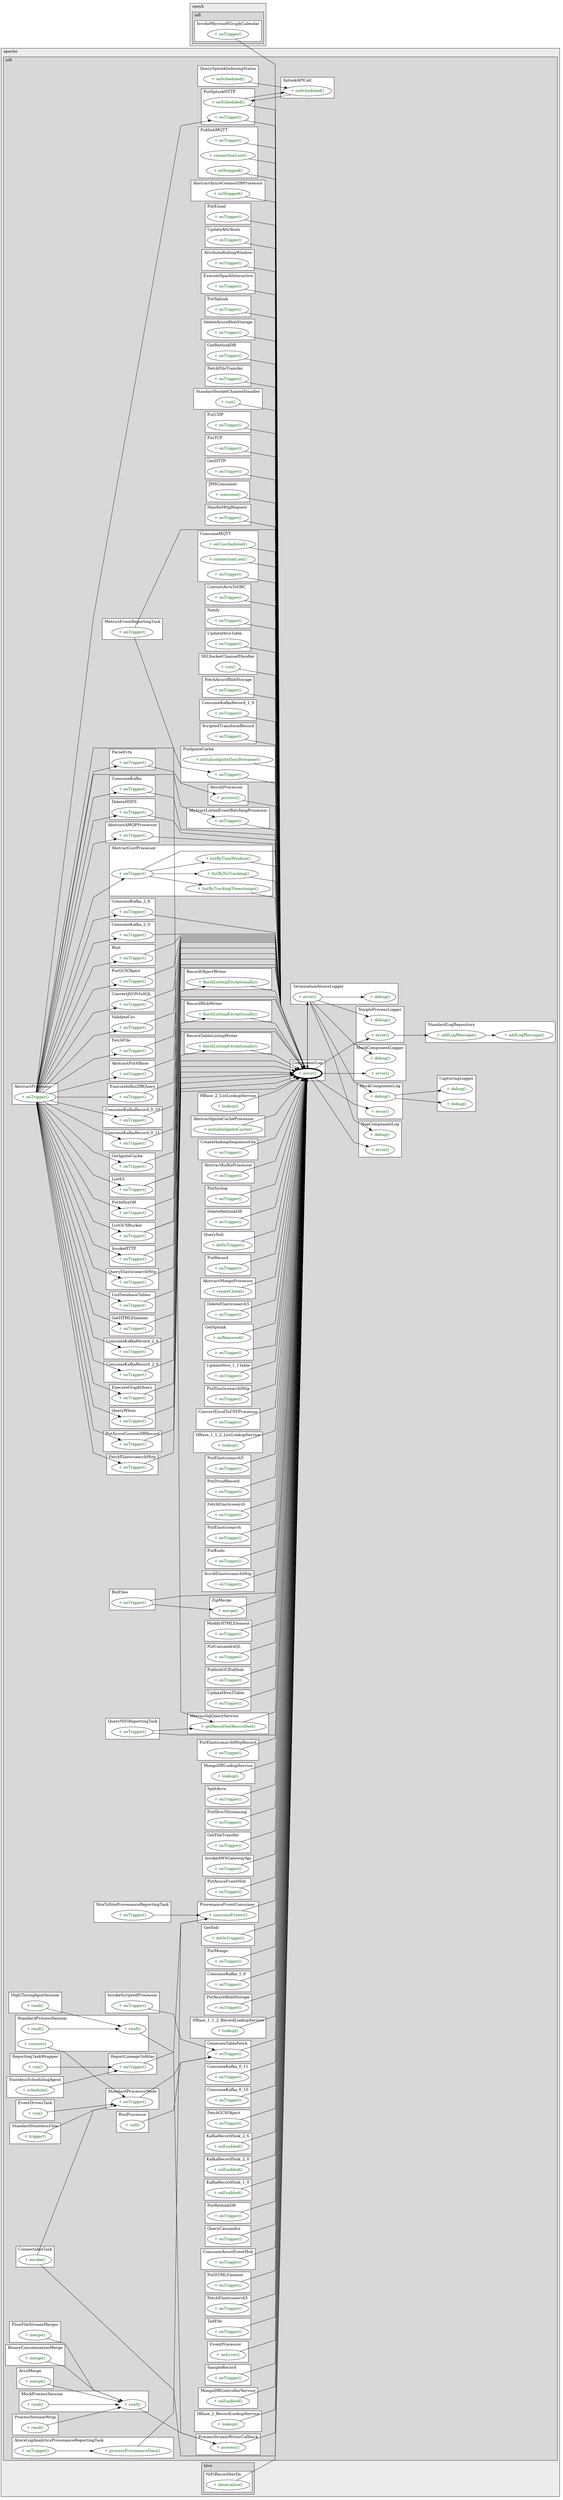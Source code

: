 @startuml

/' diagram meta data start
config=CallConfiguration;
{
  "rootMethod": "org.apache.nifi.logging.ComponentLog#error(String,Object[],Throwable)",
  "projectClassification": {
    "searchMode": "OpenProject", // OpenProject, AllProjects
    "includedProjects": "",
    "pathEndKeywords": "*.impl",
    "isClientPath": "",
    "isClientName": "",
    "isTestPath": "",
    "isTestName": "",
    "isMappingPath": "",
    "isMappingName": "",
    "isDataAccessPath": "",
    "isDataAccessName": "",
    "isDataStructurePath": "",
    "isDataStructureName": "",
    "isInterfaceStructuresPath": "",
    "isInterfaceStructuresName": "",
    "isEntryPointPath": "",
    "isEntryPointName": ""
  },
  "graphRestriction": {
    "classPackageExcludeFilter": "",
    "classPackageIncludeFilter": "",
    "classNameExcludeFilter": "",
    "classNameIncludeFilter": "",
    "methodNameExcludeFilter": "",
    "methodNameIncludeFilter": "",
    "removeByInheritance": "", // inheritance/annotation based filtering is done in a second step
    "removeByAnnotation": "",
    "removeByClassPackage": "", // cleanup the graph after inheritance/annotation based filtering is done
    "removeByClassName": "",
    "cutMappings": false,
    "cutEnum": true,
    "cutTests": true,
    "cutClient": true,
    "cutDataAccess": true,
    "cutInterfaceStructures": true,
    "cutDataStructures": true,
    "cutGetterAndSetter": true,
    "cutConstructors": true
  },
  "graphTraversal": {
    "forwardDepth": 3,
    "backwardDepth": 3,
    "classPackageExcludeFilter": "",
    "classPackageIncludeFilter": "",
    "classNameExcludeFilter": "",
    "classNameIncludeFilter": "",
    "methodNameExcludeFilter": "",
    "methodNameIncludeFilter": "",
    "hideMappings": false,
    "hideDataStructures": false,
    "hidePrivateMethods": true,
    "hideInterfaceCalls": true, // indirection: implementation -> interface (is hidden) -> implementation
    "onlyShowApplicationEntryPoints": false // root node is included
  },
  "details": {
    "aggregation": "GroupByClass", // ByClass, GroupByClass, None
    "showMethodParametersTypes": false,
    "showMethodParametersNames": false,
    "showMethodReturnType": false,
    "showPackageLevels": 2,
    "showCallOrder": false,
    "edgeMode": "MethodsOnly", // TypesOnly, MethodsOnly, TypesAndMethods, MethodsAndDirectTypeUsage
    "showDetailedClassStructure": false
  },
  "rootClass": "org.apache.nifi.logging.ComponentLog"
}
diagram meta data end '/



digraph g {
    rankdir="LR"
    splines=polyline
    

'nodes 
subgraph cluster_109642426 { 
   	label=speyk
	labeljust=l
	fillcolor="#ececec"
	style=filled
   
   subgraph cluster_1357476466 { 
   	label=nifi
	labeljust=l
	fillcolor="#d8d8d8"
	style=filled
   
   subgraph cluster_919407401 { 
   	label=InvokeMicrosoftGraphCalendar
	labeljust=l
	fillcolor=white
	style=filled
   
   InvokeMicrosoftGraphCalendar652418931XXXonTrigger1421322213[
	label="+ onTrigger()"
	style=filled
	fillcolor=white
	tooltip="InvokeMicrosoftGraphCalendar

null"
	fontcolor=darkgreen
];
} 
} 
} 

subgraph cluster_1411517106 { 
   	label=apache
	labeljust=l
	fillcolor="#ececec"
	style=filled
   
   subgraph cluster_781648802 { 
   	label=nifi
	labeljust=l
	fillcolor="#d8d8d8"
	style=filled
   
   subgraph cluster_1002388900 { 
   	label=PublishMQTT
	labeljust=l
	fillcolor=white
	style=filled
   
   PublishMQTT1617610039XXXconnectionLost748255520[
	label="+ connectionLost()"
	style=filled
	fillcolor=white
	tooltip="PublishMQTT

null"
	fontcolor=darkgreen
];

PublishMQTT1617610039XXXonStopped135384992[
	label="+ onStopped()"
	style=filled
	fillcolor=white
	tooltip="PublishMQTT

null"
	fontcolor=darkgreen
];

PublishMQTT1617610039XXXonTrigger1421322213[
	label="+ onTrigger()"
	style=filled
	fillcolor=white
	tooltip="PublishMQTT

null"
	fontcolor=darkgreen
];
} 

subgraph cluster_1002756638 { 
   	label=AbstractAzureCosmosDBProcessor
	labeljust=l
	fillcolor=white
	style=filled
   
   AbstractAzureCosmosDBProcessor717846349XXXonStopped0[
	label="+ onStopped()"
	style=filled
	fillcolor=white
	tooltip="AbstractAzureCosmosDBProcessor

null"
	fontcolor=darkgreen
];
} 

subgraph cluster_1008684560 { 
   	label=StandardProcessSession
	labeljust=l
	fillcolor=white
	style=filled
   
   StandardProcessSession1624409406XXXcommit0[
	label="+ commit()"
	style=filled
	fillcolor=white
	tooltip="StandardProcessSession

&#10;  \<p\>&#10;  Commits the current session ensuring all operations against FlowFiles&#10;  within this session are atomically persisted. All FlowFiles operated on&#10;  within this session must be accounted for by transfer or removal or the&#10;  commit will fail.\</p\>&#10; &#10;  \<p\>&#10;  As soon as the commit completes the session is again ready to be used\</p\>&#10; &#10;  @throws IllegalStateException if detected that this method is being&#10;  called from within a callback of another method in this session.&#10;  @throws FlowFileHandlingException if not all FlowFiles acted upon within&#10;  this session are accounted for by user code such that they have a&#10;  transfer identified or where marked for removal. Automated rollback&#10;  occurs.&#10;  @throws ProcessException if some general fault occurs while persisting&#10;  the session. Initiates automatic rollback. The root cause can be obtained&#10;  via \<code\>Exception.getCause()\</code\>&#10; "
	fontcolor=darkgreen
];

StandardProcessSession1624409406XXXread199736687[
	label="+ read()"
	style=filled
	fillcolor=white
	tooltip="StandardProcessSession

&#10;  Executes the given callback against the contents corresponding to the&#10;  given FlowFile.&#10; &#10;  @param source flowfile to retrieve content of&#10;  @param reader that will be called to read the flowfile content&#10;  @throws IllegalStateException if detected that this method is being&#10;  called from within a write callback of another method (i.e., from within the callback&#10;  that is passed to {@link #write(FlowFile, OutputStreamCallback)} or {@link #write(FlowFile, StreamCallback)})&#10;  or has an OutputStream open (via a call to {@link #write(FlowFile)}) in this session and for&#10;  the given FlowFile(s). Said another way, it is not permissible to call this method while writing to&#10;  the same FlowFile.&#10;  @throws FlowFileHandlingException if the given FlowFile is already&#10;  transferred or removed or doesn't belong to this session. Automatic&#10;  rollback will occur.&#10;  @throws MissingFlowFileException if the given FlowFile content cannot be&#10;  found. The FlowFile should no longer be referenced, will be internally&#10;  destroyed, and the session is automatically rolled back and what is left&#10;  of the FlowFile is destroyed.&#10;  @throws FlowFileAccessException if some IO problem occurs accessing&#10;  FlowFile content; if an attempt is made to access the InputStream&#10;  provided to the given InputStreamCallback after this method completed its&#10;  execution&#10; "
	fontcolor=darkgreen
];

StandardProcessSession1624409406XXXread661097743[
	label="+ read()"
	style=filled
	fillcolor=white
	tooltip="StandardProcessSession

&#10;  Executes the given callback against the contents corresponding to the&#10;  given FlowFile.&#10; &#10;  \<i\>Note\</i\>: The OutputStream provided to the given OutputStreamCallback&#10;  will not be accessible once this method has completed its execution.&#10; &#10;  @param source flowfile to retrieve content of&#10;  @param allowSessionStreamManagement allow session to hold the stream open for performance reasons&#10;  @param reader that will be called to read the flowfile content&#10;  @throws IllegalStateException if detected that this method is being&#10;  called from within a write callback of another method (i.e., from within the callback&#10;  that is passed to {@link #write(FlowFile, OutputStreamCallback)} or {@link #write(FlowFile, StreamCallback)})&#10;  or has an OutputStream open (via a call to {@link #write(FlowFile)}) in this session and for&#10;  the given FlowFile(s). Said another way, it is not permissible to call this method while writing to&#10;  the same FlowFile.&#10;  @throws FlowFileHandlingException if the given FlowFile is already&#10;  transferred or removed or doesn't belong to this session. Automatic&#10;  rollback will occur.&#10;  @throws MissingFlowFileException if the given FlowFile content cannot be&#10;  found. The FlowFile should no longer be reference, will be internally&#10;  destroyed, and the session is automatically rolled back and what is left&#10;  of the FlowFile is destroyed.&#10;  @throws FlowFileAccessException if some IO problem occurs accessing&#10;  FlowFile content; if an attempt is made to access the InputStream&#10;  provided to the given InputStreamCallback after this method completed its&#10;  execution&#10; "
	fontcolor=darkgreen
];
} 

subgraph cluster_1028429109 { 
   	label=PutEmail
	labeljust=l
	fillcolor=white
	style=filled
   
   PutEmail470851760XXXonTrigger1421322213[
	label="+ onTrigger()"
	style=filled
	fillcolor=white
	tooltip="PutEmail

null"
	fontcolor=darkgreen
];
} 

subgraph cluster_1062827759 { 
   	label=UpdateAttribute
	labeljust=l
	fillcolor=white
	style=filled
   
   UpdateAttribute173150506XXXonTrigger1421322213[
	label="+ onTrigger()"
	style=filled
	fillcolor=white
	tooltip="UpdateAttribute

null"
	fontcolor=darkgreen
];
} 

subgraph cluster_1064669994 { 
   	label=AbstractListenEventBatchingProcessor
	labeljust=l
	fillcolor=white
	style=filled
   
   AbstractListenEventBatchingProcessor1095773251XXXonTrigger1421322213[
	label="+ onTrigger()"
	style=filled
	fillcolor=white
	tooltip="AbstractListenEventBatchingProcessor

null"
	fontcolor=darkgreen
];
} 

subgraph cluster_1074053583 { 
   	label=FetchElasticsearchHttp
	labeljust=l
	fillcolor=white
	style=filled
   
   FetchElasticsearchHttp466089974XXXonTrigger1421322213[
	label="+ onTrigger()"
	style=filled
	fillcolor=white
	tooltip="FetchElasticsearchHttp

null"
	fontcolor=darkgreen
];
} 

subgraph cluster_1093662020 { 
   	label=AttributeRollingWindow
	labeljust=l
	fillcolor=white
	style=filled
   
   AttributeRollingWindow649946101XXXonTrigger1421322213[
	label="+ onTrigger()"
	style=filled
	fillcolor=white
	tooltip="AttributeRollingWindow

null"
	fontcolor=darkgreen
];
} 

subgraph cluster_1102050982 { 
   	label=PutAzureCosmosDBRecord
	labeljust=l
	fillcolor=white
	style=filled
   
   PutAzureCosmosDBRecord717846349XXXonTrigger1421322213[
	label="+ onTrigger()"
	style=filled
	fillcolor=white
	tooltip="PutAzureCosmosDBRecord

null"
	fontcolor=darkgreen
];
} 

subgraph cluster_1109842081 { 
   	label=ExecuteSparkInteractive
	labeljust=l
	fillcolor=white
	style=filled
   
   ExecuteSparkInteractive1617572627XXXonTrigger1421322213[
	label="+ onTrigger()"
	style=filled
	fillcolor=white
	tooltip="ExecuteSparkInteractive

null"
	fontcolor=darkgreen
];
} 

subgraph cluster_1116556550 { 
   	label=PutSplunk
	labeljust=l
	fillcolor=white
	style=filled
   
   PutSplunk84296138XXXonTrigger302525551[
	label="+ onTrigger()"
	style=filled
	fillcolor=white
	tooltip="PutSplunk

&#10;  \<p\>&#10;  The method called when this processor is triggered to operate by the&#10;  controller. In the absence of the {@link org.apache.nifi.annotation.behavior.TriggerSerially} annotation,&#10;  this method may be called concurrently from different threads.&#10;  When this method is called depends on how this processor is&#10;  configured within a controller to be triggered (timing or event&#10;  based).\</p\>&#10; &#10;  @param context provides access to convenience methods for obtaining&#10;  property values, delaying the scheduling of the processor, provides&#10;  access to Controller Services, etc.&#10;  @param sessionFactory provides access to a {@link ProcessSession}, which&#10;  can be used for accessing FlowFiles, etc.&#10; &#10;  @throws ProcessException if processing did not complete normally though&#10;  indicates the problem is an understood potential outcome of processing.&#10;  The controller/caller will handle these exceptions gracefully such as&#10;  logging, etc.. If another type of exception is allowed to propagate the&#10;  controller may no longer trigger this processor to operate, as this would&#10;  indicate a probable coding defect.&#10; "
	fontcolor=darkgreen
];
} 

subgraph cluster_1137778719 { 
   	label=DeleteAzureBlobStorage
	labeljust=l
	fillcolor=white
	style=filled
   
   DeleteAzureBlobStorage214132375XXXonTrigger1421322213[
	label="+ onTrigger()"
	style=filled
	fillcolor=white
	tooltip="DeleteAzureBlobStorage

null"
	fontcolor=darkgreen
];
} 

subgraph cluster_1148505867 { 
   	label=GetRethinkDB
	labeljust=l
	fillcolor=white
	style=filled
   
   GetRethinkDB760475350XXXonTrigger1421322213[
	label="+ onTrigger()"
	style=filled
	fillcolor=white
	tooltip="GetRethinkDB

null"
	fontcolor=darkgreen
];
} 

subgraph cluster_1154412692 { 
   	label=RecordTableListingWriter
	labeljust=l
	fillcolor=white
	style=filled
   
   RecordTableListingWriter1475776380XXXfinishListingExceptionally809373649[
	label="+ finishListingExceptionally()"
	style=filled
	fillcolor=white
	tooltip="RecordTableListingWriter

null"
	fontcolor=darkgreen
];
} 

subgraph cluster_1155855907 { 
   	label=FetchFileTransfer
	labeljust=l
	fillcolor=white
	style=filled
   
   FetchFileTransfer470851760XXXonTrigger1421322213[
	label="+ onTrigger()"
	style=filled
	fillcolor=white
	tooltip="FetchFileTransfer

null"
	fontcolor=darkgreen
];
} 

subgraph cluster_1163379933 { 
   	label=StandardSocketChannelHandler
	labeljust=l
	fillcolor=white
	style=filled
   
   StandardSocketChannelHandler889177880XXXrun0[
	label="+ run()"
	style=filled
	fillcolor=white
	tooltip="StandardSocketChannelHandler

null"
	fontcolor=darkgreen
];
} 

subgraph cluster_1185244918 { 
   	label=QueryWhois
	labeljust=l
	fillcolor=white
	style=filled
   
   QueryWhois486784424XXXonTrigger1421322213[
	label="+ onTrigger()"
	style=filled
	fillcolor=white
	tooltip="QueryWhois

null"
	fontcolor=darkgreen
];
} 

subgraph cluster_1212227920 { 
   	label=PutUDP
	labeljust=l
	fillcolor=white
	style=filled
   
   PutUDP470851760XXXonTrigger302525551[
	label="+ onTrigger()"
	style=filled
	fillcolor=white
	tooltip="PutUDP

&#10;  event handler method to handle the FlowFile being forwarded to the Processor by the framework. The FlowFile contents is sent out as a UDP datagram using an acquired ChannelSender object. If the&#10;  FlowFile contents was sent out successfully then the FlowFile is forwarded to the success relationship. If an error occurred then the FlowFile is forwarded to the failure relationship.&#10; &#10;  @param context&#10; - the current process context.&#10; &#10;  @param sessionFactory&#10; - a factory object to obtain a process session.&#10; "
	fontcolor=darkgreen
];
} 

subgraph cluster_1212228912 { 
   	label=PutTCP
	labeljust=l
	fillcolor=white
	style=filled
   
   PutTCP470851760XXXonTrigger302525551[
	label="+ onTrigger()"
	style=filled
	fillcolor=white
	tooltip="PutTCP

&#10;  event handler method to handle the FlowFile being forwarded to the Processor by the framework. The FlowFile contents is sent out over a TCP connection using an acquired ChannelSender object. If&#10;  the FlowFile contents was sent out successfully then the FlowFile is forwarded to the success relationship. If an error occurred then the FlowFile is forwarded to the failure relationship.&#10; &#10;  @param context&#10; - the current process context.&#10; &#10;  @param sessionFactory&#10; - a factory object to obtain a process session.&#10; "
	fontcolor=darkgreen
];
} 

subgraph cluster_1219603488 { 
   	label=GetHTTP
	labeljust=l
	fillcolor=white
	style=filled
   
   GetHTTP470851760XXXonTrigger302525551[
	label="+ onTrigger()"
	style=filled
	fillcolor=white
	tooltip="GetHTTP

&#10;  \<p\>&#10;  The method called when this processor is triggered to operate by the&#10;  controller. In the absence of the {@link org.apache.nifi.annotation.behavior.TriggerSerially} annotation,&#10;  this method may be called concurrently from different threads.&#10;  When this method is called depends on how this processor is&#10;  configured within a controller to be triggered (timing or event&#10;  based).\</p\>&#10; &#10;  @param context provides access to convenience methods for obtaining&#10;  property values, delaying the scheduling of the processor, provides&#10;  access to Controller Services, etc.&#10;  @param sessionFactory provides access to a {@link ProcessSession}, which&#10;  can be used for accessing FlowFiles, etc.&#10; &#10;  @throws ProcessException if processing did not complete normally though&#10;  indicates the problem is an understood potential outcome of processing.&#10;  The controller/caller will handle these exceptions gracefully such as&#10;  logging, etc.. If another type of exception is allowed to propagate the&#10;  controller may no longer trigger this processor to operate, as this would&#10;  indicate a probable coding defect.&#10; "
	fontcolor=darkgreen
];
} 

subgraph cluster_1226237647 { 
   	label=JMSConsumer
	labeljust=l
	fillcolor=white
	style=filled
   
   JMSConsumer80226329XXXconsume385240460[
	label="+ consume()"
	style=filled
	fillcolor=white
	tooltip="JMSConsumer

null"
	fontcolor=darkgreen
];
} 

subgraph cluster_1226525087 { 
   	label=HandleHttpRequest
	labeljust=l
	fillcolor=white
	style=filled
   
   HandleHttpRequest470851760XXXonTrigger1421322213[
	label="+ onTrigger()"
	style=filled
	fillcolor=white
	tooltip="HandleHttpRequest

null"
	fontcolor=darkgreen
];
} 

subgraph cluster_1237439202 { 
   	label=MetricsEventReportingTask
	labeljust=l
	fillcolor=white
	style=filled
   
   MetricsEventReportingTask864807412XXXonTrigger602840001[
	label="+ onTrigger()"
	style=filled
	fillcolor=white
	tooltip="MetricsEventReportingTask

&#10;  This method is called on a scheduled interval to allow the Reporting Task&#10;  to perform its tasks.&#10; &#10;  @param context reporting context&#10; "
	fontcolor=darkgreen
];
} 

subgraph cluster_1247026487 { 
   	label=ConsumeMQTT
	labeljust=l
	fillcolor=white
	style=filled
   
   ConsumeMQTT1617610039XXXconnectionLost748255520[
	label="+ connectionLost()"
	style=filled
	fillcolor=white
	tooltip="ConsumeMQTT

null"
	fontcolor=darkgreen
];

ConsumeMQTT1617610039XXXonTrigger1421322213[
	label="+ onTrigger()"
	style=filled
	fillcolor=white
	tooltip="ConsumeMQTT

null"
	fontcolor=darkgreen
];

ConsumeMQTT1617610039XXXonUnscheduled135384992[
	label="+ onUnscheduled()"
	style=filled
	fillcolor=white
	tooltip="ConsumeMQTT

null"
	fontcolor=darkgreen
];
} 

subgraph cluster_1248344821 { 
   	label=ConvertAvroToORC
	labeljust=l
	fillcolor=white
	style=filled
   
   ConvertAvroToORC1617453443XXXonTrigger1421322213[
	label="+ onTrigger()"
	style=filled
	fillcolor=white
	tooltip="ConvertAvroToORC

null"
	fontcolor=darkgreen
];
} 

subgraph cluster_1250929481 { 
   	label=SimpleProcessLogger
	labeljust=l
	fillcolor=white
	style=filled
   
   SimpleProcessLogger786985848XXXdebug614054138[
	label="+ debug()"
	style=filled
	fillcolor=white
	tooltip="SimpleProcessLogger

null"
	fontcolor=darkgreen
];

SimpleProcessLogger786985848XXXerror614054138[
	label="+ error()"
	style=filled
	fillcolor=white
	tooltip="SimpleProcessLogger

null"
	fontcolor=darkgreen
];
} 

subgraph cluster_1275007033 { 
   	label=Notify
	labeljust=l
	fillcolor=white
	style=filled
   
   Notify470851760XXXonTrigger1421322213[
	label="+ onTrigger()"
	style=filled
	fillcolor=white
	tooltip="Notify

null"
	fontcolor=darkgreen
];
} 

subgraph cluster_1283138326 { 
   	label=UpdateHiveTable
	labeljust=l
	fillcolor=white
	style=filled
   
   UpdateHiveTable1617453443XXXonTrigger1421322213[
	label="+ onTrigger()"
	style=filled
	fillcolor=white
	tooltip="UpdateHiveTable

null"
	fontcolor=darkgreen
];
} 

subgraph cluster_1293754300 { 
   	label=ExecuteGraphQuery
	labeljust=l
	fillcolor=white
	style=filled
   
   ExecuteGraphQuery1399225957XXXonTrigger1421322213[
	label="+ onTrigger()"
	style=filled
	fillcolor=white
	tooltip="ExecuteGraphQuery

null"
	fontcolor=darkgreen
];
} 

subgraph cluster_1298576416 { 
   	label=SSLSocketChannelHandler
	labeljust=l
	fillcolor=white
	style=filled
   
   SSLSocketChannelHandler889177880XXXrun0[
	label="+ run()"
	style=filled
	fillcolor=white
	tooltip="SSLSocketChannelHandler

null"
	fontcolor=darkgreen
];
} 

subgraph cluster_1314842108 { 
   	label=FetchAzureBlobStorage
	labeljust=l
	fillcolor=white
	style=filled
   
   FetchAzureBlobStorage214132375XXXonTrigger1421322213[
	label="+ onTrigger()"
	style=filled
	fillcolor=white
	tooltip="FetchAzureBlobStorage

null"
	fontcolor=darkgreen
];
} 

subgraph cluster_1317711029 { 
   	label=QuerySplunkIndexingStatus
	labeljust=l
	fillcolor=white
	style=filled
   
   QuerySplunkIndexingStatus84296138XXXonScheduled135384992[
	label="+ onScheduled()"
	style=filled
	fillcolor=white
	tooltip="QuerySplunkIndexingStatus

null"
	fontcolor=darkgreen
];
} 

subgraph cluster_1319608814 { 
   	label=ConsumeKafkaRecord_1_0
	labeljust=l
	fillcolor=white
	style=filled
   
   ConsumeKafkaRecord_1_01914862338XXXonTrigger1421322213[
	label="+ onTrigger()"
	style=filled
	fillcolor=white
	tooltip="ConsumeKafkaRecord_1_0

null"
	fontcolor=darkgreen
];
} 

subgraph cluster_1319609775 { 
   	label=ConsumeKafkaRecord_2_0
	labeljust=l
	fillcolor=white
	style=filled
   
   ConsumeKafkaRecord_2_01914862338XXXonTrigger1421322213[
	label="+ onTrigger()"
	style=filled
	fillcolor=white
	tooltip="ConsumeKafkaRecord_2_0

null"
	fontcolor=darkgreen
];
} 

subgraph cluster_1319609781 { 
   	label=ConsumeKafkaRecord_2_6
	labeljust=l
	fillcolor=white
	style=filled
   
   ConsumeKafkaRecord_2_61914862338XXXonTrigger1421322213[
	label="+ onTrigger()"
	style=filled
	fillcolor=white
	tooltip="ConsumeKafkaRecord_2_6

null"
	fontcolor=darkgreen
];
} 

subgraph cluster_1319657757 { 
   	label=ScriptedTransformRecord
	labeljust=l
	fillcolor=white
	style=filled
   
   ScriptedTransformRecord96134626XXXonTrigger1421322213[
	label="+ onTrigger()"
	style=filled
	fillcolor=white
	tooltip="ScriptedTransformRecord

null"
	fontcolor=darkgreen
];
} 

subgraph cluster_1333728902 { 
   	label=AbstractProcessor
	labeljust=l
	fillcolor=white
	style=filled
   
   AbstractProcessor786985848XXXonTrigger1421322213[
	label="+ onTrigger()"
	style=filled
	fillcolor=white
	tooltip="AbstractProcessor

null"
	fontcolor=darkgreen
];
} 

subgraph cluster_1336199899 { 
   	label=HBase_2_ListLookupService
	labeljust=l
	fillcolor=white
	style=filled
   
   HBase_2_ListLookupService886316319XXXlookup350625082[
	label="+ lookup()"
	style=filled
	fillcolor=white
	tooltip="HBase_2_ListLookupService

&#10;  Looks up a value that corresponds to the given map of information, referred to as lookup coordinates&#10; &#10;  @param coordinates a Map of key/value pairs that indicate the information that should be looked up&#10;  @return a value that corresponds to the given coordinates&#10; &#10;  @throws LookupFailureException if unable to lookup a value for the given coordinates&#10; "
	fontcolor=darkgreen
];
} 

subgraph cluster_1351850157 { 
   	label=FlowFileStreamMerger
	labeljust=l
	fillcolor=white
	style=filled
   
   FlowFileStreamMerger231340831XXXmerge1194193339[
	label="+ merge()"
	style=filled
	fillcolor=white
	tooltip="FlowFileStreamMerger

null"
	fontcolor=darkgreen
];
} 

subgraph cluster_1356493401 { 
   	label=AbstractIgniteCacheProcessor
	labeljust=l
	fillcolor=white
	style=filled
   
   AbstractIgniteCacheProcessor388494129XXXinitializeIgniteCache135384992[
	label="+ initializeIgniteCache()"
	style=filled
	fillcolor=white
	tooltip="AbstractIgniteCacheProcessor

&#10;  Initialize the ignite cache instance&#10;  @param context process context&#10;  @throws ProcessException if there is a problem while scheduling the processor&#10; "
	fontcolor=darkgreen
];
} 

subgraph cluster_1377188756 { 
   	label=CreateHadoopSequenceFile
	labeljust=l
	fillcolor=white
	style=filled
   
   CreateHadoopSequenceFile413313672XXXonTrigger1421322213[
	label="+ onTrigger()"
	style=filled
	fillcolor=white
	tooltip="CreateHadoopSequenceFile

null"
	fontcolor=darkgreen
];
} 

subgraph cluster_1390069193 { 
   	label=AbstractKafkaProcessor
	labeljust=l
	fillcolor=white
	style=filled
   
   AbstractKafkaProcessor1396033677XXXonTrigger302525551[
	label="+ onTrigger()"
	style=filled
	fillcolor=white
	tooltip="AbstractKafkaProcessor

&#10; &#10; "
	fontcolor=darkgreen
];
} 

subgraph cluster_1404101624 { 
   	label=PutSyslog
	labeljust=l
	fillcolor=white
	style=filled
   
   PutSyslog470851760XXXonTrigger1421322213[
	label="+ onTrigger()"
	style=filled
	fillcolor=white
	tooltip="PutSyslog

null"
	fontcolor=darkgreen
];
} 

subgraph cluster_1413015282 { 
   	label=DeleteRethinkDB
	labeljust=l
	fillcolor=white
	style=filled
   
   DeleteRethinkDB760475350XXXonTrigger1421322213[
	label="+ onTrigger()"
	style=filled
	fillcolor=white
	tooltip="DeleteRethinkDB

null"
	fontcolor=darkgreen
];
} 

subgraph cluster_1422030005 { 
   	label=GetHTMLElement
	labeljust=l
	fillcolor=white
	style=filled
   
   GetHTMLElement1259131820XXXonTrigger1421322213[
	label="+ onTrigger()"
	style=filled
	fillcolor=white
	tooltip="GetHTMLElement

null"
	fontcolor=darkgreen
];
} 

subgraph cluster_1428071880 { 
   	label=ReportingTaskWrapper
	labeljust=l
	fillcolor=white
	style=filled
   
   ReportingTaskWrapper1248989462XXXrun0[
	label="+ run()"
	style=filled
	fillcolor=white
	tooltip="ReportingTaskWrapper

null"
	fontcolor=darkgreen
];
} 

subgraph cluster_1449286129 { 
   	label=QuerySolr
	labeljust=l
	fillcolor=white
	style=filled
   
   QuerySolr1617786613XXXdoOnTrigger1421322213[
	label="+ doOnTrigger()"
	style=filled
	fillcolor=white
	tooltip="QuerySolr

&#10;  This should be implemented just like the normal onTrigger method. When a KerberosCredentialsService is configured,&#10;  this method will be wrapped in a PrivilegedAction and executed with the credentials of the service, otherwise this&#10;  will be executed like a a normal call to onTrigger.&#10; "
	fontcolor=darkgreen
];
} 

subgraph cluster_1451674878 { 
   	label=PutRecord
	labeljust=l
	fillcolor=white
	style=filled
   
   PutRecord470851760XXXonTrigger1421322213[
	label="+ onTrigger()"
	style=filled
	fillcolor=white
	tooltip="PutRecord

null"
	fontcolor=darkgreen
];
} 

subgraph cluster_1470843951 { 
   	label=AbstractMongoProcessor
	labeljust=l
	fillcolor=white
	style=filled
   
   AbstractMongoProcessor624533887XXXcreateClient135384992[
	label="+ createClient()"
	style=filled
	fillcolor=white
	tooltip="AbstractMongoProcessor

null"
	fontcolor=darkgreen
];
} 

subgraph cluster_1475776380 { 
   	label=ListDatabaseTables
	labeljust=l
	fillcolor=white
	style=filled
   
   ListDatabaseTables470851760XXXonTrigger1421322213[
	label="+ onTrigger()"
	style=filled
	fillcolor=white
	tooltip="ListDatabaseTables

null"
	fontcolor=darkgreen
];
} 

subgraph cluster_1478996311 { 
   	label=RecordObjectWriter
	labeljust=l
	fillcolor=white
	style=filled
   
   RecordObjectWriter1801225384XXXfinishListingExceptionally809373649[
	label="+ finishListingExceptionally()"
	style=filled
	fillcolor=white
	tooltip="RecordObjectWriter

null"
	fontcolor=darkgreen
];
} 

subgraph cluster_148908720 { 
   	label=BinaryConcatenationMerge
	labeljust=l
	fillcolor=white
	style=filled
   
   BinaryConcatenationMerge231340831XXXmerge1194193339[
	label="+ merge()"
	style=filled
	fillcolor=white
	tooltip="BinaryConcatenationMerge

null"
	fontcolor=darkgreen
];
} 

subgraph cluster_1499803353 { 
   	label=DeleteElasticsearch5
	labeljust=l
	fillcolor=white
	style=filled
   
   DeleteElasticsearch5466089974XXXonTrigger1421322213[
	label="+ onTrigger()"
	style=filled
	fillcolor=white
	tooltip="DeleteElasticsearch5

null"
	fontcolor=darkgreen
];
} 

subgraph cluster_1501777281 { 
   	label=QueryElasticsearchHttp
	labeljust=l
	fillcolor=white
	style=filled
   
   QueryElasticsearchHttp466089974XXXonTrigger1421322213[
	label="+ onTrigger()"
	style=filled
	fillcolor=white
	tooltip="QueryElasticsearchHttp

null"
	fontcolor=darkgreen
];
} 

subgraph cluster_150470145 { 
   	label=GetSplunk
	labeljust=l
	fillcolor=white
	style=filled
   
   GetSplunk84296138XXXonRemoved135384992[
	label="+ onRemoved()"
	style=filled
	fillcolor=white
	tooltip="GetSplunk

null"
	fontcolor=darkgreen
];

GetSplunk84296138XXXonTrigger1421322213[
	label="+ onTrigger()"
	style=filled
	fillcolor=white
	tooltip="GetSplunk

null"
	fontcolor=darkgreen
];
} 

subgraph cluster_1529748102 { 
   	label=UpdateHive_1_1Table
	labeljust=l
	fillcolor=white
	style=filled
   
   UpdateHive_1_1Table1617453443XXXonTrigger1421322213[
	label="+ onTrigger()"
	style=filled
	fillcolor=white
	tooltip="UpdateHive_1_1Table

null"
	fontcolor=darkgreen
];
} 

subgraph cluster_1534396166 { 
   	label=NopComponentLog
	labeljust=l
	fillcolor=white
	style=filled
   
   NopComponentLog832281502XXXdebug614054138[
	label="+ debug()"
	style=filled
	fillcolor=white
	tooltip="NopComponentLog

null"
	fontcolor=darkgreen
];

NopComponentLog832281502XXXerror614054138[
	label="+ error()"
	style=filled
	fillcolor=white
	tooltip="NopComponentLog

null"
	fontcolor=darkgreen
];
} 

subgraph cluster_1539015910 { 
   	label=PutElasticsearchHttp
	labeljust=l
	fillcolor=white
	style=filled
   
   PutElasticsearchHttp466089974XXXonTrigger1421322213[
	label="+ onTrigger()"
	style=filled
	fillcolor=white
	tooltip="PutElasticsearchHttp

null"
	fontcolor=darkgreen
];
} 

subgraph cluster_1539339218 { 
   	label=MetricsSqlQueryService
	labeljust=l
	fillcolor=white
	style=filled
   
   MetricsSqlQueryService864807412XXXgetResultSetRecordSet364363493[
	label="+ getResultSetRecordSet()"
	style=filled
	fillcolor=white
	tooltip="MetricsSqlQueryService

null"
	fontcolor=darkgreen
];
} 

subgraph cluster_1564272578 { 
   	label=ConvertExcelToCSVProcessor
	labeljust=l
	fillcolor=white
	style=filled
   
   ConvertExcelToCSVProcessor224910889XXXonTrigger1421322213[
	label="+ onTrigger()"
	style=filled
	fillcolor=white
	tooltip="ConvertExcelToCSVProcessor

null"
	fontcolor=darkgreen
];
} 

subgraph cluster_1571815745 { 
   	label=HBase_1_1_2_ListLookupService
	labeljust=l
	fillcolor=white
	style=filled
   
   HBase_1_1_2_ListLookupService886316319XXXlookup350625082[
	label="+ lookup()"
	style=filled
	fillcolor=white
	tooltip="HBase_1_1_2_ListLookupService

&#10;  Looks up a value that corresponds to the given map of information, referred to as lookup coordinates&#10; &#10;  @param coordinates a Map of key/value pairs that indicate the information that should be looked up&#10;  @return a value that corresponds to the given coordinates&#10; &#10;  @throws LookupFailureException if unable to lookup a value for the given coordinates&#10; "
	fontcolor=darkgreen
];
} 

subgraph cluster_1573937391 { 
   	label=SiteToSiteProvenanceReportingTask
	labeljust=l
	fillcolor=white
	style=filled
   
   SiteToSiteProvenanceReportingTask1528425748XXXonTrigger602840001[
	label="+ onTrigger()"
	style=filled
	fillcolor=white
	tooltip="SiteToSiteProvenanceReportingTask

&#10;  This method is called on a scheduled interval to allow the Reporting Task&#10;  to perform its tasks.&#10; &#10;  @param context reporting context&#10; "
	fontcolor=darkgreen
];
} 

subgraph cluster_1578487170 { 
   	label=InvokeHTTP
	labeljust=l
	fillcolor=white
	style=filled
   
   InvokeHTTP470851760XXXonTrigger1421322213[
	label="+ onTrigger()"
	style=filled
	fillcolor=white
	tooltip="InvokeHTTP

null"
	fontcolor=darkgreen
];
} 

subgraph cluster_160282371 { 
   	label=ListGCSBucket
	labeljust=l
	fillcolor=white
	style=filled
   
   ListGCSBucket890626002XXXonTrigger1421322213[
	label="+ onTrigger()"
	style=filled
	fillcolor=white
	tooltip="ListGCSBucket

null"
	fontcolor=darkgreen
];
} 

subgraph cluster_1630245760 { 
   	label=InvokeScriptedProcessor
	labeljust=l
	fillcolor=white
	style=filled
   
   InvokeScriptedProcessor96134626XXXonTrigger302525551[
	label="+ onTrigger()"
	style=filled
	fillcolor=white
	tooltip="InvokeScriptedProcessor

&#10;  Invokes the onTrigger() method of the scripted processor. If the script&#10;  failed to reload, the processor yields until the script can be reloaded&#10;  successfully. If the scripted processor's onTrigger() method throws an&#10;  exception, a ProcessException will be thrown. If no processor is defined&#10;  by the script, an error is logged with the system.&#10; &#10;  @param context provides access to convenience methods for obtaining&#10;  property values, delaying the scheduling of the processor, provides&#10;  access to Controller Services, etc.&#10;  @param sessionFactory provides access to a {@link ProcessSessionFactory},&#10;  which can be used for accessing FlowFiles, etc.&#10;  @throws ProcessException if the scripted processor's onTrigger() method&#10;  throws an exception&#10; "
	fontcolor=darkgreen
];
} 

subgraph cluster_1684153142 { 
   	label=StandardLogRepository
	labeljust=l
	fillcolor=white
	style=filled
   
   StandardLogRepository1292167443XXXaddLogMessage1690274905[
	label="+ addLogMessage()"
	style=filled
	fillcolor=white
	tooltip="StandardLogRepository

null"
	fontcolor=darkgreen
];

StandardLogRepository1292167443XXXaddLogMessage936633774[
	label="+ addLogMessage()"
	style=filled
	fillcolor=white
	tooltip="StandardLogRepository

null"
	fontcolor=darkgreen
];
} 

subgraph cluster_1701537882 { 
   	label=ZipMerge
	labeljust=l
	fillcolor=white
	style=filled
   
   ZipMerge231340831XXXmerge1194193339[
	label="+ merge()"
	style=filled
	fillcolor=white
	tooltip="ZipMerge

null"
	fontcolor=darkgreen
];
} 

subgraph cluster_1708012223 { 
   	label=CapturingLogger
	labeljust=l
	fillcolor=white
	style=filled
   
   CapturingLogger306090332XXXdebug424332965[
	label="+ debug()"
	style=filled
	fillcolor=white
	tooltip="CapturingLogger

null"
	fontcolor=darkgreen
];

CapturingLogger306090332XXXdebug658265366[
	label="+ debug()"
	style=filled
	fillcolor=white
	tooltip="CapturingLogger

null"
	fontcolor=darkgreen
];
} 

subgraph cluster_1747576579 { 
   	label=PutElasticsearch5
	labeljust=l
	fillcolor=white
	style=filled
   
   PutElasticsearch5466089974XXXonTrigger1421322213[
	label="+ onTrigger()"
	style=filled
	fillcolor=white
	tooltip="PutElasticsearch5

null"
	fontcolor=darkgreen
];
} 

subgraph cluster_1752160180 { 
   	label=PutInfluxDB
	labeljust=l
	fillcolor=white
	style=filled
   
   PutInfluxDB1607313889XXXonTrigger1421322213[
	label="+ onTrigger()"
	style=filled
	fillcolor=white
	tooltip="PutInfluxDB

null"
	fontcolor=darkgreen
];
} 

subgraph cluster_1755905334 { 
   	label=EventDrivenTask
	labeljust=l
	fillcolor=white
	style=filled
   
   EventDrivenTask1117794091XXXrun0[
	label="+ run()"
	style=filled
	fillcolor=white
	tooltip="EventDrivenTask

null"
	fontcolor=darkgreen
];
} 

subgraph cluster_1772932102 { 
   	label=PutIgniteCache
	labeljust=l
	fillcolor=white
	style=filled
   
   PutIgniteCache388494129XXXinitializeIgniteDataStreamer135384992[
	label="+ initializeIgniteDataStreamer()"
	style=filled
	fillcolor=white
	tooltip="PutIgniteCache

&#10;  Initialize ignite cache&#10; "
	fontcolor=darkgreen
];

PutIgniteCache388494129XXXonTrigger1421322213[
	label="+ onTrigger()"
	style=filled
	fillcolor=white
	tooltip="PutIgniteCache

&#10;  Handle flow files&#10; "
	fontcolor=darkgreen
];
} 

subgraph cluster_1798909949 { 
   	label=PutDruidRecord
	labeljust=l
	fillcolor=white
	style=filled
   
   PutDruidRecord1401977521XXXonTrigger302525551[
	label="+ onTrigger()"
	style=filled
	fillcolor=white
	tooltip="PutDruidRecord

&#10;  \<p\>&#10;  The method called when this processor is triggered to operate by the&#10;  controller. In the absence of the {@link org.apache.nifi.annotation.behavior.TriggerSerially} annotation,&#10;  this method may be called concurrently from different threads.&#10;  When this method is called depends on how this processor is&#10;  configured within a controller to be triggered (timing or event&#10;  based).\</p\>&#10; &#10;  @param context provides access to convenience methods for obtaining&#10;  property values, delaying the scheduling of the processor, provides&#10;  access to Controller Services, etc.&#10;  @param sessionFactory provides access to a {@link ProcessSession}, which&#10;  can be used for accessing FlowFiles, etc.&#10; &#10;  @throws ProcessException if processing did not complete normally though&#10;  indicates the problem is an understood potential outcome of processing.&#10;  The controller/caller will handle these exceptions gracefully such as&#10;  logging, etc.. If another type of exception is allowed to propagate the&#10;  controller may no longer trigger this processor to operate, as this would&#10;  indicate a probable coding defect.&#10; "
	fontcolor=darkgreen
];
} 

subgraph cluster_1800867673 { 
   	label=FetchElasticsearch
	labeljust=l
	fillcolor=white
	style=filled
   
   FetchElasticsearch466089974XXXonTrigger1421322213[
	label="+ onTrigger()"
	style=filled
	fillcolor=white
	tooltip="FetchElasticsearch

null"
	fontcolor=darkgreen
];
} 

subgraph cluster_1801225384 { 
   	label=ListS3
	labeljust=l
	fillcolor=white
	style=filled
   
   ListS3593015804XXXonTrigger1421322213[
	label="+ onTrigger()"
	style=filled
	fillcolor=white
	tooltip="ListS3

null"
	fontcolor=darkgreen
];
} 

subgraph cluster_1802864052 { 
   	label=ProvenanceEventConsumer
	labeljust=l
	fillcolor=white
	style=filled
   
   ProvenanceEventConsumer1687920307XXXconsumeEvents1333033707[
	label="+ consumeEvents()"
	style=filled
	fillcolor=white
	tooltip="ProvenanceEventConsumer

null"
	fontcolor=darkgreen
];
} 

subgraph cluster_1857488754 { 
   	label=PutElasticsearch
	labeljust=l
	fillcolor=white
	style=filled
   
   PutElasticsearch466089974XXXonTrigger1421322213[
	label="+ onTrigger()"
	style=filled
	fillcolor=white
	tooltip="PutElasticsearch

null"
	fontcolor=darkgreen
];
} 

subgraph cluster_1862046378 { 
   	label=PutKudu
	labeljust=l
	fillcolor=white
	style=filled
   
   PutKudu1617553806XXXonTrigger1421322213[
	label="+ onTrigger()"
	style=filled
	fillcolor=white
	tooltip="PutKudu

null"
	fontcolor=darkgreen
];
} 

subgraph cluster_1867352684 { 
   	label=ScrollElasticsearchHttp
	labeljust=l
	fillcolor=white
	style=filled
   
   ScrollElasticsearchHttp466089974XXXonTrigger1421322213[
	label="+ onTrigger()"
	style=filled
	fillcolor=white
	tooltip="ScrollElasticsearchHttp

null"
	fontcolor=darkgreen
];
} 

subgraph cluster_1867494049 { 
   	label=GetIgniteCache
	labeljust=l
	fillcolor=white
	style=filled
   
   GetIgniteCache388494129XXXonTrigger1421322213[
	label="+ onTrigger()"
	style=filled
	fillcolor=white
	tooltip="GetIgniteCache

&#10;  Handle flow file and gets the entry from the cache based on the key attribute&#10; "
	fontcolor=darkgreen
];
} 

subgraph cluster_1887393631 { 
   	label=StandardProcessorNode
	labeljust=l
	fillcolor=white
	style=filled
   
   StandardProcessorNode1158014602XXXonTrigger302525551[
	label="+ onTrigger()"
	style=filled
	fillcolor=white
	tooltip="StandardProcessorNode

&#10;  \<p\>&#10;  The method called when this processor is triggered to operate by the&#10;  controller. This method may be called concurrently from different&#10;  threads. When this method is called depends on how this processor is&#10;  configured within a controller to be triggered (timing or event&#10;  based).\</p\>&#10; &#10;  \<p\>&#10;  The processor may commit, roll back, or allow the framework to&#10;  automatically manage the session. If the sessions are to be managed by&#10;  the framework (recommended) then what it will do depends on several&#10;  factors. If the method call returns due to an exception then the session&#10;  will be rolled back. If the method returns normally then the session will&#10;  be committed or the framework may use the session again for another&#10;  processor down stream\</p\>&#10; &#10;  @param context in which the component is triggered&#10;  @param sessionFactory used to generate {@link ProcessSession}s to use for&#10;  operating on flow files within the repository&#10; &#10;  @throws ProcessException if processing did not complete normally though&#10;  indicates the problem is an understood potential outcome of processing.&#10;  The controller/caller will handle these exceptions gracefully such as&#10;  logging, etc.. If another type of exception is allowed to propagate the&#10;  controller may no longer trigger this processor to operate as this would&#10;  indicate a probable coding defect.&#10; "
	fontcolor=darkgreen
];
} 

subgraph cluster_1889377469 { 
   	label=MockProcessSession
	labeljust=l
	fillcolor=white
	style=filled
   
   MockProcessSession306090332XXXread199736687[
	label="+ read()"
	style=filled
	fillcolor=white
	tooltip="MockProcessSession

&#10;  Executes the given callback against the contents corresponding to the&#10;  given FlowFile.&#10; &#10;  @param source flowfile to retrieve content of&#10;  @param reader that will be called to read the flowfile content&#10;  @throws IllegalStateException if detected that this method is being&#10;  called from within a write callback of another method (i.e., from within the callback&#10;  that is passed to {@link #write(FlowFile, OutputStreamCallback)} or {@link #write(FlowFile, StreamCallback)})&#10;  or has an OutputStream open (via a call to {@link #write(FlowFile)}) in this session and for&#10;  the given FlowFile(s). Said another way, it is not permissible to call this method while writing to&#10;  the same FlowFile.&#10;  @throws FlowFileHandlingException if the given FlowFile is already&#10;  transferred or removed or doesn't belong to this session. Automatic&#10;  rollback will occur.&#10;  @throws MissingFlowFileException if the given FlowFile content cannot be&#10;  found. The FlowFile should no longer be referenced, will be internally&#10;  destroyed, and the session is automatically rolled back and what is left&#10;  of the FlowFile is destroyed.&#10;  @throws FlowFileAccessException if some IO problem occurs accessing&#10;  FlowFile content; if an attempt is made to access the InputStream&#10;  provided to the given InputStreamCallback after this method completed its&#10;  execution&#10; "
	fontcolor=darkgreen
];

MockProcessSession306090332XXXread661097743[
	label="+ read()"
	style=filled
	fillcolor=white
	tooltip="MockProcessSession

&#10;  Executes the given callback against the contents corresponding to the&#10;  given FlowFile.&#10; &#10;  \<i\>Note\</i\>: The OutputStream provided to the given OutputStreamCallback&#10;  will not be accessible once this method has completed its execution.&#10; &#10;  @param source flowfile to retrieve content of&#10;  @param allowSessionStreamManagement allow session to hold the stream open for performance reasons&#10;  @param reader that will be called to read the flowfile content&#10;  @throws IllegalStateException if detected that this method is being&#10;  called from within a write callback of another method (i.e., from within the callback&#10;  that is passed to {@link #write(FlowFile, OutputStreamCallback)} or {@link #write(FlowFile, StreamCallback)})&#10;  or has an OutputStream open (via a call to {@link #write(FlowFile)}) in this session and for&#10;  the given FlowFile(s). Said another way, it is not permissible to call this method while writing to&#10;  the same FlowFile.&#10;  @throws FlowFileHandlingException if the given FlowFile is already&#10;  transferred or removed or doesn't belong to this session. Automatic&#10;  rollback will occur.&#10;  @throws MissingFlowFileException if the given FlowFile content cannot be&#10;  found. The FlowFile should no longer be reference, will be internally&#10;  destroyed, and the session is automatically rolled back and what is left&#10;  of the FlowFile is destroyed.&#10;  @throws FlowFileAccessException if some IO problem occurs accessing&#10;  FlowFile content; if an attempt is made to access the InputStream&#10;  provided to the given InputStreamCallback after this method completed its&#10;  execution&#10; "
	fontcolor=darkgreen
];
} 

subgraph cluster_1901156734 { 
   	label=PutSplunkHTTP
	labeljust=l
	fillcolor=white
	style=filled
   
   PutSplunkHTTP84296138XXXonScheduled135384992[
	label="+ onScheduled()"
	style=filled
	fillcolor=white
	tooltip="PutSplunkHTTP

null"
	fontcolor=darkgreen
];

PutSplunkHTTP84296138XXXonTrigger1421322213[
	label="+ onTrigger()"
	style=filled
	fillcolor=white
	tooltip="PutSplunkHTTP

null"
	fontcolor=darkgreen
];
} 

subgraph cluster_1921211216 { 
   	label=ComponentLog
	labeljust=l
	fillcolor=white
	style=filled
   
   ComponentLog978875333XXXerror614054138[
	label="+ error()"
	style=filled
	fillcolor=white
	tooltip="ComponentLog

null"
	penwidth=4
	fontcolor=darkgreen
];
} 

subgraph cluster_1990320205 { 
   	label=BinFiles
	labeljust=l
	fillcolor=white
	style=filled
   
   BinFiles1712548561XXXonTrigger302525551[
	label="+ onTrigger()"
	style=filled
	fillcolor=white
	tooltip="BinFiles

&#10;  \<p\>&#10;  The method called when this processor is triggered to operate by the&#10;  controller. In the absence of the {@link org.apache.nifi.annotation.behavior.TriggerSerially} annotation,&#10;  this method may be called concurrently from different threads.&#10;  When this method is called depends on how this processor is&#10;  configured within a controller to be triggered (timing or event&#10;  based).\</p\>&#10; &#10;  @param context provides access to convenience methods for obtaining&#10;  property values, delaying the scheduling of the processor, provides&#10;  access to Controller Services, etc.&#10;  @param sessionFactory provides access to a {@link ProcessSession}, which&#10;  can be used for accessing FlowFiles, etc.&#10; &#10;  @throws ProcessException if processing did not complete normally though&#10;  indicates the problem is an understood potential outcome of processing.&#10;  The controller/caller will handle these exceptions gracefully such as&#10;  logging, etc.. If another type of exception is allowed to propagate the&#10;  controller may no longer trigger this processor to operate, as this would&#10;  indicate a probable coding defect.&#10; "
	fontcolor=darkgreen
];
} 

subgraph cluster_2025545571 { 
   	label=ModifyHTMLElement
	labeljust=l
	fillcolor=white
	style=filled
   
   ModifyHTMLElement1259131820XXXonTrigger1421322213[
	label="+ onTrigger()"
	style=filled
	fillcolor=white
	tooltip="ModifyHTMLElement

null"
	fontcolor=darkgreen
];
} 

subgraph cluster_2041829437 { 
   	label=ConsumeKafkaRecord_0_11
	labeljust=l
	fillcolor=white
	style=filled
   
   ConsumeKafkaRecord_0_111914862338XXXonTrigger1421322213[
	label="+ onTrigger()"
	style=filled
	fillcolor=white
	tooltip="ConsumeKafkaRecord_0_11

null"
	fontcolor=darkgreen
];
} 

subgraph cluster_2041829438 { 
   	label=ConsumeKafkaRecord_0_10
	labeljust=l
	fillcolor=white
	style=filled
   
   ConsumeKafkaRecord_0_101914862338XXXonTrigger1421322213[
	label="+ onTrigger()"
	style=filled
	fillcolor=white
	tooltip="ConsumeKafkaRecord_0_10

null"
	fontcolor=darkgreen
];
} 

subgraph cluster_2043953590 { 
   	label=ExecuteInfluxDBQuery
	labeljust=l
	fillcolor=white
	style=filled
   
   ExecuteInfluxDBQuery1607313889XXXonTrigger1421322213[
	label="+ onTrigger()"
	style=filled
	fillcolor=white
	tooltip="ExecuteInfluxDBQuery

null"
	fontcolor=darkgreen
];
} 

subgraph cluster_2048542557 { 
   	label=SplunkAPICall
	labeljust=l
	fillcolor=white
	style=filled
   
   SplunkAPICall84296138XXXonScheduled135384992[
	label="+ onScheduled()"
	style=filled
	fillcolor=white
	tooltip="SplunkAPICall

null"
	fontcolor=darkgreen
];
} 

subgraph cluster_2048858659 { 
   	label=MockComponentLog
	labeljust=l
	fillcolor=white
	style=filled
   
   MockComponentLog306090332XXXdebug614054138[
	label="+ debug()"
	style=filled
	fillcolor=white
	tooltip="MockComponentLog

null"
	fontcolor=darkgreen
];

MockComponentLog306090332XXXerror614054138[
	label="+ error()"
	style=filled
	fillcolor=white
	tooltip="MockComponentLog

null"
	fontcolor=darkgreen
];
} 

subgraph cluster_2051910931 { 
   	label=PutCassandraQL
	labeljust=l
	fillcolor=white
	style=filled
   
   PutCassandraQL1620253589XXXonTrigger1421322213[
	label="+ onTrigger()"
	style=filled
	fillcolor=white
	tooltip="PutCassandraQL

null"
	fontcolor=darkgreen
];
} 

subgraph cluster_2054666256 { 
   	label=PublishGCPubSub
	labeljust=l
	fillcolor=white
	style=filled
   
   PublishGCPubSub1271393808XXXonTrigger1421322213[
	label="+ onTrigger()"
	style=filled
	fillcolor=white
	tooltip="PublishGCPubSub

null"
	fontcolor=darkgreen
];
} 

subgraph cluster_2055742236 { 
   	label=HighThroughputSession
	labeljust=l
	fillcolor=white
	style=filled
   
   HighThroughputSession1899870488XXXread661097743[
	label="+ read()"
	style=filled
	fillcolor=white
	tooltip="HighThroughputSession

&#10;  Executes the given callback against the contents corresponding to the&#10;  given FlowFile.&#10; &#10;  \<i\>Note\</i\>: The OutputStream provided to the given OutputStreamCallback&#10;  will not be accessible once this method has completed its execution.&#10; &#10;  @param source flowfile to retrieve content of&#10;  @param allowSessionStreamManagement allow session to hold the stream open for performance reasons&#10;  @param reader that will be called to read the flowfile content&#10;  @throws IllegalStateException if detected that this method is being&#10;  called from within a write callback of another method (i.e., from within the callback&#10;  that is passed to {@link #write(FlowFile, OutputStreamCallback)} or {@link #write(FlowFile, StreamCallback)})&#10;  or has an OutputStream open (via a call to {@link #write(FlowFile)}) in this session and for&#10;  the given FlowFile(s). Said another way, it is not permissible to call this method while writing to&#10;  the same FlowFile.&#10;  @throws FlowFileHandlingException if the given FlowFile is already&#10;  transferred or removed or doesn't belong to this session. Automatic&#10;  rollback will occur.&#10;  @throws MissingFlowFileException if the given FlowFile content cannot be&#10;  found. The FlowFile should no longer be reference, will be internally&#10;  destroyed, and the session is automatically rolled back and what is left&#10;  of the FlowFile is destroyed.&#10;  @throws FlowFileAccessException if some IO problem occurs accessing&#10;  FlowFile content; if an attempt is made to access the InputStream&#10;  provided to the given InputStreamCallback after this method completed its&#10;  execution&#10; "
	fontcolor=darkgreen
];
} 

subgraph cluster_2079389281 { 
   	label=UpdateHive3Table
	labeljust=l
	fillcolor=white
	style=filled
   
   UpdateHive3Table1617453443XXXonTrigger1421322213[
	label="+ onTrigger()"
	style=filled
	fillcolor=white
	tooltip="UpdateHive3Table

null"
	fontcolor=darkgreen
];
} 

subgraph cluster_2092034853 { 
   	label=AbstractPutHBase
	labeljust=l
	fillcolor=white
	style=filled
   
   AbstractPutHBase886316319XXXonTrigger1421322213[
	label="+ onTrigger()"
	style=filled
	fillcolor=white
	tooltip="AbstractPutHBase

null"
	fontcolor=darkgreen
];
} 

subgraph cluster_2111402520 { 
   	label=FetchFile
	labeljust=l
	fillcolor=white
	style=filled
   
   FetchFile470851760XXXonTrigger1421322213[
	label="+ onTrigger()"
	style=filled
	fillcolor=white
	tooltip="FetchFile

null"
	fontcolor=darkgreen
];
} 

subgraph cluster_2137138951 { 
   	label=QueryNiFiReportingTask
	labeljust=l
	fillcolor=white
	style=filled
   
   QueryNiFiReportingTask864807412XXXonTrigger602840001[
	label="+ onTrigger()"
	style=filled
	fillcolor=white
	tooltip="QueryNiFiReportingTask

&#10;  This method is called on a scheduled interval to allow the Reporting Task&#10;  to perform its tasks.&#10; &#10;  @param context reporting context&#10; "
	fontcolor=darkgreen
];
} 

subgraph cluster_2139277237 { 
   	label=StatelessSchedulingAgent
	labeljust=l
	fillcolor=white
	style=filled
   
   StatelessSchedulingAgent395280032XXXschedule1008577232[
	label="+ schedule()"
	style=filled
	fillcolor=white
	tooltip="StatelessSchedulingAgent

null"
	fontcolor=darkgreen
];
} 

subgraph cluster_219057026 { 
   	label=TerminationAwareLogger
	labeljust=l
	fillcolor=white
	style=filled
   
   TerminationAwareLogger1158014602XXXdebug614054138[
	label="+ debug()"
	style=filled
	fillcolor=white
	tooltip="TerminationAwareLogger

null"
	fontcolor=darkgreen
];

TerminationAwareLogger1158014602XXXerror614054138[
	label="+ error()"
	style=filled
	fillcolor=white
	tooltip="TerminationAwareLogger

null"
	fontcolor=darkgreen
];
} 

subgraph cluster_255223797 { 
   	label=PutElasticsearchHttpRecord
	labeljust=l
	fillcolor=white
	style=filled
   
   PutElasticsearchHttpRecord466089974XXXonTrigger1421322213[
	label="+ onTrigger()"
	style=filled
	fillcolor=white
	tooltip="PutElasticsearchHttpRecord

null"
	fontcolor=darkgreen
];
} 

subgraph cluster_260369409 { 
   	label=MongoDBLookupService
	labeljust=l
	fillcolor=white
	style=filled
   
   MongoDBLookupService1872849112XXXlookup579320902[
	label="+ lookup()"
	style=filled
	fillcolor=white
	tooltip="MongoDBLookupService

&#10;  Looks up a value that corresponds to the given map, coordinates. Additional contextual information will also be passed into the&#10;  map labeled context from sources such as flowfile attributes.&#10; &#10;  @param coordinates a Map of key/value pairs that indicate the information that should be looked up&#10;  @param context a Map of additional information&#10;  @return a value that corresponds to the given coordinates&#10;  @throws LookupFailureException if unable to lookup a value for the given coordinates&#10; "
	fontcolor=darkgreen
];
} 

subgraph cluster_265921814 { 
   	label=ReportLineageToAtlas
	labeljust=l
	fillcolor=white
	style=filled
   
   ReportLineageToAtlas1109806833XXXonTrigger602840001[
	label="+ onTrigger()"
	style=filled
	fillcolor=white
	tooltip="ReportLineageToAtlas

&#10;  This method is called on a scheduled interval to allow the Reporting Task&#10;  to perform its tasks.&#10; &#10;  @param context reporting context&#10; "
	fontcolor=darkgreen
];
} 

subgraph cluster_308307997 { 
   	label=SplitAvro
	labeljust=l
	fillcolor=white
	style=filled
   
   SplitAvro1617257285XXXonTrigger1421322213[
	label="+ onTrigger()"
	style=filled
	fillcolor=white
	tooltip="SplitAvro

null"
	fontcolor=darkgreen
];
} 

subgraph cluster_310143485 { 
   	label=PutHive3Streaming
	labeljust=l
	fillcolor=white
	style=filled
   
   PutHive3Streaming1617453443XXXonTrigger1421322213[
	label="+ onTrigger()"
	style=filled
	fillcolor=white
	tooltip="PutHive3Streaming

null"
	fontcolor=darkgreen
];
} 

subgraph cluster_312448850 { 
   	label=ValidateCsv
	labeljust=l
	fillcolor=white
	style=filled
   
   ValidateCsv470851760XXXonTrigger1421322213[
	label="+ onTrigger()"
	style=filled
	fillcolor=white
	tooltip="ValidateCsv

null"
	fontcolor=darkgreen
];
} 

subgraph cluster_317046079 { 
   	label=GetFileTransfer
	labeljust=l
	fillcolor=white
	style=filled
   
   GetFileTransfer470851760XXXonTrigger1421322213[
	label="+ onTrigger()"
	style=filled
	fillcolor=white
	tooltip="GetFileTransfer

null"
	fontcolor=darkgreen
];
} 

subgraph cluster_317802486 { 
   	label=ConvertJSONToSQL
	labeljust=l
	fillcolor=white
	style=filled
   
   ConvertJSONToSQL470851760XXXonTrigger1421322213[
	label="+ onTrigger()"
	style=filled
	fillcolor=white
	tooltip="ConvertJSONToSQL

null"
	fontcolor=darkgreen
];
} 

subgraph cluster_322188487 { 
   	label=PutGCSObject
	labeljust=l
	fillcolor=white
	style=filled
   
   PutGCSObject890626002XXXonTrigger1421322213[
	label="+ onTrigger()"
	style=filled
	fillcolor=white
	tooltip="PutGCSObject

null"
	fontcolor=darkgreen
];
} 

subgraph cluster_457076326 { 
   	label=InvokeAWSGatewayApi
	labeljust=l
	fillcolor=white
	style=filled
   
   InvokeAWSGatewayApi1203615367XXXonTrigger1421322213[
	label="+ onTrigger()"
	style=filled
	fillcolor=white
	tooltip="InvokeAWSGatewayApi

null"
	fontcolor=darkgreen
];
} 

subgraph cluster_47478236 { 
   	label=PutAzureEventHub
	labeljust=l
	fillcolor=white
	style=filled
   
   PutAzureEventHub512912109XXXonTrigger1421322213[
	label="+ onTrigger()"
	style=filled
	fillcolor=white
	tooltip="PutAzureEventHub

null"
	fontcolor=darkgreen
];
} 

subgraph cluster_481121295 { 
   	label=ConnectableTask
	labeljust=l
	fillcolor=white
	style=filled
   
   ConnectableTask1248989462XXXinvoke0[
	label="+ invoke()"
	style=filled
	fillcolor=white
	tooltip="ConnectableTask

null"
	fontcolor=darkgreen
];
} 

subgraph cluster_491370303 { 
   	label=GetSolr
	labeljust=l
	fillcolor=white
	style=filled
   
   GetSolr1617786613XXXdoOnTrigger1421322213[
	label="+ doOnTrigger()"
	style=filled
	fillcolor=white
	tooltip="GetSolr

&#10;  This should be implemented just like the normal onTrigger method. When a KerberosCredentialsService is configured,&#10;  this method will be wrapped in a PrivilegedAction and executed with the credentials of the service, otherwise this&#10;  will be executed like a a normal call to onTrigger.&#10; "
	fontcolor=darkgreen
];
} 

subgraph cluster_492547111 { 
   	label=MockComponentLogger
	labeljust=l
	fillcolor=white
	style=filled
   
   MockComponentLogger305847012XXXdebug614054138[
	label="+ debug()"
	style=filled
	fillcolor=white
	tooltip="MockComponentLogger

null"
	fontcolor=darkgreen
];

MockComponentLogger305847012XXXerror614054138[
	label="+ error()"
	style=filled
	fillcolor=white
	tooltip="MockComponentLogger

null"
	fontcolor=darkgreen
];
} 

subgraph cluster_499188436 { 
   	label=PutMongo
	labeljust=l
	fillcolor=white
	style=filled
   
   PutMongo624533887XXXonTrigger1421322213[
	label="+ onTrigger()"
	style=filled
	fillcolor=white
	tooltip="PutMongo

null"
	fontcolor=darkgreen
];
} 

subgraph cluster_516018992 { 
   	label=RunProcessor
	labeljust=l
	fillcolor=white
	style=filled
   
   RunProcessor811764965XXXcall0[
	label="+ call()"
	style=filled
	fillcolor=white
	tooltip="RunProcessor

null"
	fontcolor=darkgreen
];
} 

subgraph cluster_519507597 { 
   	label=Wait
	labeljust=l
	fillcolor=white
	style=filled
   
   Wait470851760XXXonTrigger1421322213[
	label="+ onTrigger()"
	style=filled
	fillcolor=white
	tooltip="Wait

null"
	fontcolor=darkgreen
];
} 

subgraph cluster_534103421 { 
   	label=ConsumeKafka_1_0
	labeljust=l
	fillcolor=white
	style=filled
   
   ConsumeKafka_1_01914862338XXXonTrigger1421322213[
	label="+ onTrigger()"
	style=filled
	fillcolor=white
	tooltip="ConsumeKafka_1_0

null"
	fontcolor=darkgreen
];
} 

subgraph cluster_534104382 { 
   	label=ConsumeKafka_2_0
	labeljust=l
	fillcolor=white
	style=filled
   
   ConsumeKafka_2_01914862338XXXonTrigger1421322213[
	label="+ onTrigger()"
	style=filled
	fillcolor=white
	tooltip="ConsumeKafka_2_0

null"
	fontcolor=darkgreen
];
} 

subgraph cluster_534104388 { 
   	label=ConsumeKafka_2_6
	labeljust=l
	fillcolor=white
	style=filled
   
   ConsumeKafka_2_61914862338XXXonTrigger1421322213[
	label="+ onTrigger()"
	style=filled
	fillcolor=white
	tooltip="ConsumeKafka_2_6

null"
	fontcolor=darkgreen
];
} 

subgraph cluster_540342503 { 
   	label=PutAzureBlobStorage
	labeljust=l
	fillcolor=white
	style=filled
   
   PutAzureBlobStorage214132375XXXonTrigger1421322213[
	label="+ onTrigger()"
	style=filled
	fillcolor=white
	tooltip="PutAzureBlobStorage

null"
	fontcolor=darkgreen
];
} 

subgraph cluster_554560876 { 
   	label=HBase_1_1_2_RecordLookupService
	labeljust=l
	fillcolor=white
	style=filled
   
   HBase_1_1_2_RecordLookupService886316319XXXlookup350625082[
	label="+ lookup()"
	style=filled
	fillcolor=white
	tooltip="HBase_1_1_2_RecordLookupService

&#10;  Looks up a value that corresponds to the given map of information, referred to as lookup coordinates&#10; &#10;  @param coordinates a Map of key/value pairs that indicate the information that should be looked up&#10;  @return a value that corresponds to the given coordinates&#10; &#10;  @throws LookupFailureException if unable to lookup a value for the given coordinates&#10; "
	fontcolor=darkgreen
];
} 

subgraph cluster_58105479 { 
   	label=StandardStatelessFlow
	labeljust=l
	fillcolor=white
	style=filled
   
   StandardStatelessFlow35370956XXXtrigger0[
	label="+ trigger()"
	style=filled
	fillcolor=white
	tooltip="StandardStatelessFlow

null"
	fontcolor=darkgreen
];
} 

subgraph cluster_622692844 { 
   	label=ConsumeKafka_0_11
	labeljust=l
	fillcolor=white
	style=filled
   
   ConsumeKafka_0_111914862338XXXonTrigger1421322213[
	label="+ onTrigger()"
	style=filled
	fillcolor=white
	tooltip="ConsumeKafka_0_11

null"
	fontcolor=darkgreen
];
} 

subgraph cluster_622692845 { 
   	label=ConsumeKafka_0_10
	labeljust=l
	fillcolor=white
	style=filled
   
   ConsumeKafka_0_101914862338XXXonTrigger1421322213[
	label="+ onTrigger()"
	style=filled
	fillcolor=white
	tooltip="ConsumeKafka_0_10

null"
	fontcolor=darkgreen
];
} 

subgraph cluster_632956548 { 
   	label=FetchGCSObject
	labeljust=l
	fillcolor=white
	style=filled
   
   FetchGCSObject890626002XXXonTrigger1421322213[
	label="+ onTrigger()"
	style=filled
	fillcolor=white
	tooltip="FetchGCSObject

null"
	fontcolor=darkgreen
];
} 

subgraph cluster_641209847 { 
   	label=AvroMerge
	labeljust=l
	fillcolor=white
	style=filled
   
   AvroMerge231340831XXXmerge1194193339[
	label="+ merge()"
	style=filled
	fillcolor=white
	tooltip="AvroMerge

null"
	fontcolor=darkgreen
];
} 

subgraph cluster_651795308 { 
   	label=KafkaRecordSink_2_6
	labeljust=l
	fillcolor=white
	style=filled
   
   KafkaRecordSink_2_6943313234XXXonEnabled1613222919[
	label="+ onEnabled()"
	style=filled
	fillcolor=white
	tooltip="KafkaRecordSink_2_6

null"
	fontcolor=darkgreen
];
} 

subgraph cluster_651795314 { 
   	label=KafkaRecordSink_2_0
	labeljust=l
	fillcolor=white
	style=filled
   
   KafkaRecordSink_2_0943313234XXXonEnabled1613222919[
	label="+ onEnabled()"
	style=filled
	fillcolor=white
	tooltip="KafkaRecordSink_2_0

null"
	fontcolor=darkgreen
];
} 

subgraph cluster_651796275 { 
   	label=KafkaRecordSink_1_0
	labeljust=l
	fillcolor=white
	style=filled
   
   KafkaRecordSink_1_0943313234XXXonEnabled1613222919[
	label="+ onEnabled()"
	style=filled
	fillcolor=white
	tooltip="KafkaRecordSink_1_0

null"
	fontcolor=darkgreen
];
} 

subgraph cluster_669466463 { 
   	label=AbstractAMQPProcessor
	labeljust=l
	fillcolor=white
	style=filled
   
   AbstractAMQPProcessor1483774730XXXonTrigger1421322213[
	label="+ onTrigger()"
	style=filled
	fillcolor=white
	tooltip="AbstractAMQPProcessor

&#10;  Will builds target resource ({@link AMQPPublisher} or {@link AMQPConsumer}) upon first invocation and will delegate to the&#10;  implementation of {@link #processResource} method for further processing.&#10; "
	fontcolor=darkgreen
];
} 

subgraph cluster_671167630 { 
   	label=PutRethinkDB
	labeljust=l
	fillcolor=white
	style=filled
   
   PutRethinkDB760475350XXXonTrigger1421322213[
	label="+ onTrigger()"
	style=filled
	fillcolor=white
	tooltip="PutRethinkDB

null"
	fontcolor=darkgreen
];
} 

subgraph cluster_689357447 { 
   	label=QueryCassandra
	labeljust=l
	fillcolor=white
	style=filled
   
   QueryCassandra1620253589XXXonTrigger1421322213[
	label="+ onTrigger()"
	style=filled
	fillcolor=white
	tooltip="QueryCassandra

null"
	fontcolor=darkgreen
];
} 

subgraph cluster_710709873 { 
   	label=ConsumeAzureEventHub
	labeljust=l
	fillcolor=white
	style=filled
   
   ConsumeAzureEventHub512912109XXXonTrigger302525551[
	label="+ onTrigger()"
	style=filled
	fillcolor=white
	tooltip="ConsumeAzureEventHub

&#10;  \<p\>&#10;  The method called when this processor is triggered to operate by the&#10;  controller. In the absence of the {@link org.apache.nifi.annotation.behavior.TriggerSerially} annotation,&#10;  this method may be called concurrently from different threads.&#10;  When this method is called depends on how this processor is&#10;  configured within a controller to be triggered (timing or event&#10;  based).\</p\>&#10; &#10;  @param context provides access to convenience methods for obtaining&#10;  property values, delaying the scheduling of the processor, provides&#10;  access to Controller Services, etc.&#10;  @param sessionFactory provides access to a {@link ProcessSession}, which&#10;  can be used for accessing FlowFiles, etc.&#10; &#10;  @throws ProcessException if processing did not complete normally though&#10;  indicates the problem is an understood potential outcome of processing.&#10;  The controller/caller will handle these exceptions gracefully such as&#10;  logging, etc.. If another type of exception is allowed to propagate the&#10;  controller may no longer trigger this processor to operate, as this would&#10;  indicate a probable coding defect.&#10; "
	fontcolor=darkgreen
];
} 

subgraph cluster_767488860 { 
   	label=PutHTMLElement
	labeljust=l
	fillcolor=white
	style=filled
   
   PutHTMLElement1259131820XXXonTrigger1421322213[
	label="+ onTrigger()"
	style=filled
	fillcolor=white
	tooltip="PutHTMLElement

null"
	fontcolor=darkgreen
];
} 

subgraph cluster_7677038 { 
   	label=FetchElasticsearch5
	labeljust=l
	fillcolor=white
	style=filled
   
   FetchElasticsearch5466089974XXXonTrigger1421322213[
	label="+ onTrigger()"
	style=filled
	fillcolor=white
	tooltip="FetchElasticsearch5

null"
	fontcolor=darkgreen
];
} 

subgraph cluster_797583082 { 
   	label=TailFile
	labeljust=l
	fillcolor=white
	style=filled
   
   TailFile470851760XXXonTrigger1421322213[
	label="+ onTrigger()"
	style=filled
	fillcolor=white
	tooltip="TailFile

null"
	fontcolor=darkgreen
];
} 

subgraph cluster_79856970 { 
   	label=DeleteHDFS
	labeljust=l
	fillcolor=white
	style=filled
   
   DeleteHDFS413313672XXXonTrigger1421322213[
	label="+ onTrigger()"
	style=filled
	fillcolor=white
	tooltip="DeleteHDFS

null"
	fontcolor=darkgreen
];
} 

subgraph cluster_816525295 { 
   	label=ResultProcessor
	labeljust=l
	fillcolor=white
	style=filled
   
   ResultProcessor1617376520XXXprocess81048672[
	label="+ process()"
	style=filled
	fillcolor=white
	tooltip="ResultProcessor

null"
	fontcolor=darkgreen
];
} 

subgraph cluster_833282584 { 
   	label=AbstractListProcessor
	labeljust=l
	fillcolor=white
	style=filled
   
   AbstractListProcessor1549696020XXXlistByNoTracking1421322213[
	label="+ listByNoTracking()"
	style=filled
	fillcolor=white
	tooltip="AbstractListProcessor

null"
	fontcolor=darkgreen
];

AbstractListProcessor1549696020XXXlistByTimeWindow1421322213[
	label="+ listByTimeWindow()"
	style=filled
	fillcolor=white
	tooltip="AbstractListProcessor

null"
	fontcolor=darkgreen
];

AbstractListProcessor1549696020XXXlistByTrackingTimestamps1421322213[
	label="+ listByTrackingTimestamps()"
	style=filled
	fillcolor=white
	tooltip="AbstractListProcessor

null"
	fontcolor=darkgreen
];

AbstractListProcessor1549696020XXXonTrigger1421322213[
	label="+ onTrigger()"
	style=filled
	fillcolor=white
	tooltip="AbstractListProcessor

null"
	fontcolor=darkgreen
];
} 

subgraph cluster_849539721 { 
   	label=EventProcessor
	labeljust=l
	fillcolor=white
	style=filled
   
   EventProcessor710709873XXXonError899441273[
	label="+ onError()"
	style=filled
	fillcolor=white
	tooltip="EventProcessor

null"
	fontcolor=darkgreen
];
} 

subgraph cluster_85125273 { 
   	label=SampleRecord
	labeljust=l
	fillcolor=white
	style=filled
   
   SampleRecord470851760XXXonTrigger1421322213[
	label="+ onTrigger()"
	style=filled
	fillcolor=white
	tooltip="SampleRecord

null"
	fontcolor=darkgreen
];
} 

subgraph cluster_851682636 { 
   	label=RecordBlobWriter
	labeljust=l
	fillcolor=white
	style=filled
   
   RecordBlobWriter160282371XXXfinishListingExceptionally809373649[
	label="+ finishListingExceptionally()"
	style=filled
	fillcolor=white
	tooltip="RecordBlobWriter

null"
	fontcolor=darkgreen
];
} 

subgraph cluster_865575523 { 
   	label=MongoDBControllerService
	labeljust=l
	fillcolor=white
	style=filled
   
   MongoDBControllerService1872849112XXXonEnabled1613222919[
	label="+ onEnabled()"
	style=filled
	fillcolor=white
	tooltip="MongoDBControllerService

null"
	fontcolor=darkgreen
];
} 

subgraph cluster_866114936 { 
   	label=HBase_2_RecordLookupService
	labeljust=l
	fillcolor=white
	style=filled
   
   HBase_2_RecordLookupService886316319XXXlookup350625082[
	label="+ lookup()"
	style=filled
	fillcolor=white
	tooltip="HBase_2_RecordLookupService

&#10;  Looks up a value that corresponds to the given map of information, referred to as lookup coordinates&#10; &#10;  @param coordinates a Map of key/value pairs that indicate the information that should be looked up&#10;  @return a value that corresponds to the given coordinates&#10; &#10;  @throws LookupFailureException if unable to lookup a value for the given coordinates&#10; "
	fontcolor=darkgreen
];
} 

subgraph cluster_912986426 { 
   	label=ProcessSessionWrap
	labeljust=l
	fillcolor=white
	style=filled
   
   ProcessSessionWrap1218020741XXXread661097743[
	label="+ read()"
	style=filled
	fillcolor=white
	tooltip="ProcessSessionWrap

&#10;  Executes the given callback against the contents corresponding to the&#10;  given FlowFile.&#10;  \<p\>&#10;  \<i\>Note\</i\>: The OutputStream provided to the given OutputStreamCallback&#10;  will not be accessible once this method has completed its execution.&#10; &#10;  @param flowFile flow file to retrieve content of&#10;  @param allowSessionStreamManagement allow session to hold the stream open for performance reasons&#10;  @param reader that will be called to read the flow file content&#10;  @throws IllegalStateException if detected that this method is being called from within a callback of another method in this session and for the given FlowFile(s)&#10;  @throws FlowFileHandlingException if the given FlowFile is already transferred or removed or doesn't belong to this session. Automatic rollback will occur.&#10;  @throws MissingFlowFileException if the given FlowFile content cannot be found. The FlowFile should no longer be reference, will be internally destroyed, and the session is automatically&#10; rolled back and what is left of the FlowFile is destroyed.&#10;  @throws FlowFileAccessException if some IO problem occurs accessing FlowFile content; if an attempt is made to access the InputStream provided to the given InputStreamCallback after this&#10; method completed its execution&#10; "
	fontcolor=darkgreen
];
} 

subgraph cluster_926223372 { 
   	label=AzureLogAnalyticsProvenanceReportingTask
	labeljust=l
	fillcolor=white
	style=filled
   
   AzureLogAnalyticsProvenanceReportingTask1197707483XXXonTrigger602840001[
	label="+ onTrigger()"
	style=filled
	fillcolor=white
	tooltip="AzureLogAnalyticsProvenanceReportingTask

&#10;  This method is called on a scheduled interval to allow the Reporting Task&#10;  to perform its tasks.&#10; &#10;  @param context reporting context&#10; "
	fontcolor=darkgreen
];

AzureLogAnalyticsProvenanceReportingTask1197707483XXXprocessProvenanceData602840001[
	label="+ processProvenanceData()"
	style=filled
	fillcolor=white
	tooltip="AzureLogAnalyticsProvenanceReportingTask

null"
	fontcolor=darkgreen
];
} 

subgraph cluster_933285990 { 
   	label=ConsumeKafka
	labeljust=l
	fillcolor=white
	style=filled
   
   ConsumeKafka1914862338XXXonTrigger1421322213[
	label="+ onTrigger()"
	style=filled
	fillcolor=white
	tooltip="ConsumeKafka

null"
	fontcolor=darkgreen
];
} 

subgraph cluster_937264557 { 
   	label=ProcessStreamWriterCallback
	labeljust=l
	fillcolor=white
	style=filled
   
   ProcessStreamWriterCallback717429300XXXprocess1361886154[
	label="+ process()"
	style=filled
	fillcolor=white
	tooltip="ProcessStreamWriterCallback

&#10;  Provides a managed input stream for use. The input stream is&#10;  automatically opened and closed though it is ok to close the stream&#10;  manually.&#10; &#10;  @param in the stream to read bytes from&#10;  @throws IOException if issues reading from the underlying stream&#10; "
	fontcolor=darkgreen
];
} 

subgraph cluster_938935713 { 
   	label=GenerateTableFetch
	labeljust=l
	fillcolor=white
	style=filled
   
   GenerateTableFetch470851760XXXonTrigger302525551[
	label="+ onTrigger()"
	style=filled
	fillcolor=white
	tooltip="GenerateTableFetch

&#10;  \<p\>&#10;  The method called when this processor is triggered to operate by the&#10;  controller. In the absence of the {@link org.apache.nifi.annotation.behavior.TriggerSerially} annotation,&#10;  this method may be called concurrently from different threads.&#10;  When this method is called depends on how this processor is&#10;  configured within a controller to be triggered (timing or event&#10;  based).\</p\>&#10; &#10;  @param context provides access to convenience methods for obtaining&#10;  property values, delaying the scheduling of the processor, provides&#10;  access to Controller Services, etc.&#10;  @param sessionFactory provides access to a {@link ProcessSession}, which&#10;  can be used for accessing FlowFiles, etc.&#10; &#10;  @throws ProcessException if processing did not complete normally though&#10;  indicates the problem is an understood potential outcome of processing.&#10;  The controller/caller will handle these exceptions gracefully such as&#10;  logging, etc.. If another type of exception is allowed to propagate the&#10;  controller may no longer trigger this processor to operate, as this would&#10;  indicate a probable coding defect.&#10; "
	fontcolor=darkgreen
];
} 

subgraph cluster_992587458 { 
   	label=ParseEvtx
	labeljust=l
	fillcolor=white
	style=filled
   
   ParseEvtx1617376520XXXonTrigger1421322213[
	label="+ onTrigger()"
	style=filled
	fillcolor=white
	tooltip="ParseEvtx

null"
	fontcolor=darkgreen
];
} 
} 

subgraph cluster_781827056 { 
   	label=hive
	labeljust=l
	fillcolor="#d8d8d8"
	style=filled
   
   subgraph cluster_897914146 { 
   	label=NiFiRecordSerDe
	labeljust=l
	fillcolor=white
	style=filled
   
   NiFiRecordSerDe967708794XXXdeserialize1781942336[
	label="+ deserialize()"
	style=filled
	fillcolor=white
	tooltip="NiFiRecordSerDe

null"
	fontcolor=darkgreen
];
} 
} 
} 

'edges    
AbstractAMQPProcessor1483774730XXXonTrigger1421322213 -> ComponentLog978875333XXXerror614054138;
AbstractAzureCosmosDBProcessor717846349XXXonStopped0 -> ComponentLog978875333XXXerror614054138;
AbstractIgniteCacheProcessor388494129XXXinitializeIgniteCache135384992 -> ComponentLog978875333XXXerror614054138;
AbstractKafkaProcessor1396033677XXXonTrigger302525551 -> ComponentLog978875333XXXerror614054138;
AbstractListProcessor1549696020XXXlistByNoTracking1421322213 -> ComponentLog978875333XXXerror614054138;
AbstractListProcessor1549696020XXXlistByTimeWindow1421322213 -> ComponentLog978875333XXXerror614054138;
AbstractListProcessor1549696020XXXlistByTrackingTimestamps1421322213 -> ComponentLog978875333XXXerror614054138;
AbstractListProcessor1549696020XXXonTrigger1421322213 -> AbstractListProcessor1549696020XXXlistByNoTracking1421322213;
AbstractListProcessor1549696020XXXonTrigger1421322213 -> AbstractListProcessor1549696020XXXlistByTimeWindow1421322213;
AbstractListProcessor1549696020XXXonTrigger1421322213 -> AbstractListProcessor1549696020XXXlistByTrackingTimestamps1421322213;
AbstractListProcessor1549696020XXXonTrigger1421322213 -> ComponentLog978875333XXXerror614054138;
AbstractListenEventBatchingProcessor1095773251XXXonTrigger1421322213 -> ComponentLog978875333XXXerror614054138;
AbstractMongoProcessor624533887XXXcreateClient135384992 -> ComponentLog978875333XXXerror614054138;
AbstractProcessor786985848XXXonTrigger1421322213 -> AbstractAMQPProcessor1483774730XXXonTrigger1421322213;
AbstractProcessor786985848XXXonTrigger1421322213 -> AbstractListProcessor1549696020XXXonTrigger1421322213;
AbstractProcessor786985848XXXonTrigger1421322213 -> AbstractListenEventBatchingProcessor1095773251XXXonTrigger1421322213;
AbstractProcessor786985848XXXonTrigger1421322213 -> AbstractPutHBase886316319XXXonTrigger1421322213;
AbstractProcessor786985848XXXonTrigger1421322213 -> ConsumeKafka1914862338XXXonTrigger1421322213;
AbstractProcessor786985848XXXonTrigger1421322213 -> ConsumeKafkaRecord_0_101914862338XXXonTrigger1421322213;
AbstractProcessor786985848XXXonTrigger1421322213 -> ConsumeKafkaRecord_0_111914862338XXXonTrigger1421322213;
AbstractProcessor786985848XXXonTrigger1421322213 -> ConsumeKafkaRecord_2_01914862338XXXonTrigger1421322213;
AbstractProcessor786985848XXXonTrigger1421322213 -> ConsumeKafkaRecord_2_61914862338XXXonTrigger1421322213;
AbstractProcessor786985848XXXonTrigger1421322213 -> ConsumeKafka_2_01914862338XXXonTrigger1421322213;
AbstractProcessor786985848XXXonTrigger1421322213 -> ConsumeKafka_2_61914862338XXXonTrigger1421322213;
AbstractProcessor786985848XXXonTrigger1421322213 -> ConvertJSONToSQL470851760XXXonTrigger1421322213;
AbstractProcessor786985848XXXonTrigger1421322213 -> DeleteHDFS413313672XXXonTrigger1421322213;
AbstractProcessor786985848XXXonTrigger1421322213 -> ExecuteGraphQuery1399225957XXXonTrigger1421322213;
AbstractProcessor786985848XXXonTrigger1421322213 -> ExecuteInfluxDBQuery1607313889XXXonTrigger1421322213;
AbstractProcessor786985848XXXonTrigger1421322213 -> FetchElasticsearchHttp466089974XXXonTrigger1421322213;
AbstractProcessor786985848XXXonTrigger1421322213 -> FetchFile470851760XXXonTrigger1421322213;
AbstractProcessor786985848XXXonTrigger1421322213 -> GetHTMLElement1259131820XXXonTrigger1421322213;
AbstractProcessor786985848XXXonTrigger1421322213 -> GetIgniteCache388494129XXXonTrigger1421322213;
AbstractProcessor786985848XXXonTrigger1421322213 -> InvokeHTTP470851760XXXonTrigger1421322213;
AbstractProcessor786985848XXXonTrigger1421322213 -> ListDatabaseTables470851760XXXonTrigger1421322213;
AbstractProcessor786985848XXXonTrigger1421322213 -> ListGCSBucket890626002XXXonTrigger1421322213;
AbstractProcessor786985848XXXonTrigger1421322213 -> ListS3593015804XXXonTrigger1421322213;
AbstractProcessor786985848XXXonTrigger1421322213 -> ParseEvtx1617376520XXXonTrigger1421322213;
AbstractProcessor786985848XXXonTrigger1421322213 -> PutAzureCosmosDBRecord717846349XXXonTrigger1421322213;
AbstractProcessor786985848XXXonTrigger1421322213 -> PutGCSObject890626002XXXonTrigger1421322213;
AbstractProcessor786985848XXXonTrigger1421322213 -> PutIgniteCache388494129XXXonTrigger1421322213;
AbstractProcessor786985848XXXonTrigger1421322213 -> PutInfluxDB1607313889XXXonTrigger1421322213;
AbstractProcessor786985848XXXonTrigger1421322213 -> PutSplunkHTTP84296138XXXonTrigger1421322213;
AbstractProcessor786985848XXXonTrigger1421322213 -> QueryElasticsearchHttp466089974XXXonTrigger1421322213;
AbstractProcessor786985848XXXonTrigger1421322213 -> QueryWhois486784424XXXonTrigger1421322213;
AbstractProcessor786985848XXXonTrigger1421322213 -> ValidateCsv470851760XXXonTrigger1421322213;
AbstractProcessor786985848XXXonTrigger1421322213 -> Wait470851760XXXonTrigger1421322213;
AbstractPutHBase886316319XXXonTrigger1421322213 -> ComponentLog978875333XXXerror614054138;
AttributeRollingWindow649946101XXXonTrigger1421322213 -> ComponentLog978875333XXXerror614054138;
AvroMerge231340831XXXmerge1194193339 -> MockProcessSession306090332XXXread661097743;
AzureLogAnalyticsProvenanceReportingTask1197707483XXXonTrigger602840001 -> AzureLogAnalyticsProvenanceReportingTask1197707483XXXprocessProvenanceData602840001;
AzureLogAnalyticsProvenanceReportingTask1197707483XXXprocessProvenanceData602840001 -> ProvenanceEventConsumer1687920307XXXconsumeEvents1333033707;
BinFiles1712548561XXXonTrigger302525551 -> ComponentLog978875333XXXerror614054138;
BinFiles1712548561XXXonTrigger302525551 -> ZipMerge231340831XXXmerge1194193339;
BinaryConcatenationMerge231340831XXXmerge1194193339 -> MockProcessSession306090332XXXread661097743;
ComponentLog978875333XXXerror614054138 -> MockComponentLog306090332XXXerror614054138;
ComponentLog978875333XXXerror614054138 -> MockComponentLogger305847012XXXerror614054138;
ComponentLog978875333XXXerror614054138 -> NopComponentLog832281502XXXerror614054138;
ComponentLog978875333XXXerror614054138 -> SimpleProcessLogger786985848XXXerror614054138;
ComponentLog978875333XXXerror614054138 -> TerminationAwareLogger1158014602XXXerror614054138;
ConnectableTask1248989462XXXinvoke0 -> ComponentLog978875333XXXerror614054138;
ConnectableTask1248989462XXXinvoke0 -> StandardProcessorNode1158014602XXXonTrigger302525551;
ConsumeAzureEventHub512912109XXXonTrigger302525551 -> ComponentLog978875333XXXerror614054138;
ConsumeKafka1914862338XXXonTrigger1421322213 -> ComponentLog978875333XXXerror614054138;
ConsumeKafkaRecord_0_101914862338XXXonTrigger1421322213 -> ComponentLog978875333XXXerror614054138;
ConsumeKafkaRecord_0_111914862338XXXonTrigger1421322213 -> ComponentLog978875333XXXerror614054138;
ConsumeKafkaRecord_1_01914862338XXXonTrigger1421322213 -> ComponentLog978875333XXXerror614054138;
ConsumeKafkaRecord_2_01914862338XXXonTrigger1421322213 -> ComponentLog978875333XXXerror614054138;
ConsumeKafkaRecord_2_61914862338XXXonTrigger1421322213 -> ComponentLog978875333XXXerror614054138;
ConsumeKafka_0_101914862338XXXonTrigger1421322213 -> ComponentLog978875333XXXerror614054138;
ConsumeKafka_0_111914862338XXXonTrigger1421322213 -> ComponentLog978875333XXXerror614054138;
ConsumeKafka_1_01914862338XXXonTrigger1421322213 -> ComponentLog978875333XXXerror614054138;
ConsumeKafka_2_01914862338XXXonTrigger1421322213 -> ComponentLog978875333XXXerror614054138;
ConsumeKafka_2_61914862338XXXonTrigger1421322213 -> ComponentLog978875333XXXerror614054138;
ConsumeMQTT1617610039XXXconnectionLost748255520 -> ComponentLog978875333XXXerror614054138;
ConsumeMQTT1617610039XXXonTrigger1421322213 -> ComponentLog978875333XXXerror614054138;
ConsumeMQTT1617610039XXXonUnscheduled135384992 -> ComponentLog978875333XXXerror614054138;
ConvertAvroToORC1617453443XXXonTrigger1421322213 -> ComponentLog978875333XXXerror614054138;
ConvertExcelToCSVProcessor224910889XXXonTrigger1421322213 -> ComponentLog978875333XXXerror614054138;
ConvertJSONToSQL470851760XXXonTrigger1421322213 -> ComponentLog978875333XXXerror614054138;
CreateHadoopSequenceFile413313672XXXonTrigger1421322213 -> ComponentLog978875333XXXerror614054138;
DeleteAzureBlobStorage214132375XXXonTrigger1421322213 -> ComponentLog978875333XXXerror614054138;
DeleteElasticsearch5466089974XXXonTrigger1421322213 -> ComponentLog978875333XXXerror614054138;
DeleteHDFS413313672XXXonTrigger1421322213 -> ComponentLog978875333XXXerror614054138;
DeleteRethinkDB760475350XXXonTrigger1421322213 -> ComponentLog978875333XXXerror614054138;
EventDrivenTask1117794091XXXrun0 -> StandardProcessorNode1158014602XXXonTrigger302525551;
EventProcessor710709873XXXonError899441273 -> ComponentLog978875333XXXerror614054138;
ExecuteGraphQuery1399225957XXXonTrigger1421322213 -> ComponentLog978875333XXXerror614054138;
ExecuteInfluxDBQuery1607313889XXXonTrigger1421322213 -> ComponentLog978875333XXXerror614054138;
ExecuteSparkInteractive1617572627XXXonTrigger1421322213 -> ComponentLog978875333XXXerror614054138;
FetchAzureBlobStorage214132375XXXonTrigger1421322213 -> ComponentLog978875333XXXerror614054138;
FetchElasticsearch466089974XXXonTrigger1421322213 -> ComponentLog978875333XXXerror614054138;
FetchElasticsearch5466089974XXXonTrigger1421322213 -> ComponentLog978875333XXXerror614054138;
FetchElasticsearchHttp466089974XXXonTrigger1421322213 -> ComponentLog978875333XXXerror614054138;
FetchFile470851760XXXonTrigger1421322213 -> ComponentLog978875333XXXerror614054138;
FetchFileTransfer470851760XXXonTrigger1421322213 -> ComponentLog978875333XXXerror614054138;
FetchGCSObject890626002XXXonTrigger1421322213 -> ComponentLog978875333XXXerror614054138;
FlowFileStreamMerger231340831XXXmerge1194193339 -> MockProcessSession306090332XXXread661097743;
GenerateTableFetch470851760XXXonTrigger302525551 -> ComponentLog978875333XXXerror614054138;
GetFileTransfer470851760XXXonTrigger1421322213 -> ComponentLog978875333XXXerror614054138;
GetHTMLElement1259131820XXXonTrigger1421322213 -> ComponentLog978875333XXXerror614054138;
GetHTTP470851760XXXonTrigger302525551 -> ComponentLog978875333XXXerror614054138;
GetIgniteCache388494129XXXonTrigger1421322213 -> ComponentLog978875333XXXerror614054138;
GetRethinkDB760475350XXXonTrigger1421322213 -> ComponentLog978875333XXXerror614054138;
GetSolr1617786613XXXdoOnTrigger1421322213 -> ComponentLog978875333XXXerror614054138;
GetSplunk84296138XXXonRemoved135384992 -> ComponentLog978875333XXXerror614054138;
GetSplunk84296138XXXonTrigger1421322213 -> ComponentLog978875333XXXerror614054138;
HBase_1_1_2_ListLookupService886316319XXXlookup350625082 -> ComponentLog978875333XXXerror614054138;
HBase_1_1_2_RecordLookupService886316319XXXlookup350625082 -> ComponentLog978875333XXXerror614054138;
HBase_2_ListLookupService886316319XXXlookup350625082 -> ComponentLog978875333XXXerror614054138;
HBase_2_RecordLookupService886316319XXXlookup350625082 -> ComponentLog978875333XXXerror614054138;
HandleHttpRequest470851760XXXonTrigger1421322213 -> ComponentLog978875333XXXerror614054138;
HighThroughputSession1899870488XXXread661097743 -> StandardProcessSession1624409406XXXread661097743;
InvokeAWSGatewayApi1203615367XXXonTrigger1421322213 -> ComponentLog978875333XXXerror614054138;
InvokeHTTP470851760XXXonTrigger1421322213 -> ComponentLog978875333XXXerror614054138;
InvokeMicrosoftGraphCalendar652418931XXXonTrigger1421322213 -> ComponentLog978875333XXXerror614054138;
InvokeScriptedProcessor96134626XXXonTrigger302525551 -> GenerateTableFetch470851760XXXonTrigger302525551;
JMSConsumer80226329XXXconsume385240460 -> ComponentLog978875333XXXerror614054138;
KafkaRecordSink_1_0943313234XXXonEnabled1613222919 -> ComponentLog978875333XXXerror614054138;
KafkaRecordSink_2_0943313234XXXonEnabled1613222919 -> ComponentLog978875333XXXerror614054138;
KafkaRecordSink_2_6943313234XXXonEnabled1613222919 -> ComponentLog978875333XXXerror614054138;
ListDatabaseTables470851760XXXonTrigger1421322213 -> RecordTableListingWriter1475776380XXXfinishListingExceptionally809373649;
ListGCSBucket890626002XXXonTrigger1421322213 -> ComponentLog978875333XXXerror614054138;
ListGCSBucket890626002XXXonTrigger1421322213 -> RecordBlobWriter160282371XXXfinishListingExceptionally809373649;
ListS3593015804XXXonTrigger1421322213 -> ComponentLog978875333XXXerror614054138;
ListS3593015804XXXonTrigger1421322213 -> RecordObjectWriter1801225384XXXfinishListingExceptionally809373649;
MetricsEventReportingTask864807412XXXonTrigger602840001 -> ComponentLog978875333XXXerror614054138;
MetricsEventReportingTask864807412XXXonTrigger602840001 -> MetricsSqlQueryService864807412XXXgetResultSetRecordSet364363493;
MetricsSqlQueryService864807412XXXgetResultSetRecordSet364363493 -> ComponentLog978875333XXXerror614054138;
MockComponentLog306090332XXXdebug614054138 -> CapturingLogger306090332XXXdebug424332965;
MockComponentLog306090332XXXdebug614054138 -> CapturingLogger306090332XXXdebug658265366;
MockProcessSession306090332XXXread199736687 -> MockProcessSession306090332XXXread661097743;
MockProcessSession306090332XXXread661097743 -> ProcessStreamWriterCallback717429300XXXprocess1361886154;
ModifyHTMLElement1259131820XXXonTrigger1421322213 -> ComponentLog978875333XXXerror614054138;
MongoDBControllerService1872849112XXXonEnabled1613222919 -> ComponentLog978875333XXXerror614054138;
MongoDBLookupService1872849112XXXlookup579320902 -> ComponentLog978875333XXXerror614054138;
NiFiRecordSerDe967708794XXXdeserialize1781942336 -> ComponentLog978875333XXXerror614054138;
Notify470851760XXXonTrigger1421322213 -> ComponentLog978875333XXXerror614054138;
ParseEvtx1617376520XXXonTrigger1421322213 -> ResultProcessor1617376520XXXprocess81048672;
ProcessSessionWrap1218020741XXXread661097743 -> MockProcessSession306090332XXXread661097743;
ProcessStreamWriterCallback717429300XXXprocess1361886154 -> ComponentLog978875333XXXerror614054138;
ProvenanceEventConsumer1687920307XXXconsumeEvents1333033707 -> ComponentLog978875333XXXerror614054138;
PublishGCPubSub1271393808XXXonTrigger1421322213 -> ComponentLog978875333XXXerror614054138;
PublishMQTT1617610039XXXconnectionLost748255520 -> ComponentLog978875333XXXerror614054138;
PublishMQTT1617610039XXXonStopped135384992 -> ComponentLog978875333XXXerror614054138;
PublishMQTT1617610039XXXonTrigger1421322213 -> ComponentLog978875333XXXerror614054138;
PutAzureBlobStorage214132375XXXonTrigger1421322213 -> ComponentLog978875333XXXerror614054138;
PutAzureCosmosDBRecord717846349XXXonTrigger1421322213 -> ComponentLog978875333XXXerror614054138;
PutAzureEventHub512912109XXXonTrigger1421322213 -> ComponentLog978875333XXXerror614054138;
PutCassandraQL1620253589XXXonTrigger1421322213 -> ComponentLog978875333XXXerror614054138;
PutDruidRecord1401977521XXXonTrigger302525551 -> ComponentLog978875333XXXerror614054138;
PutElasticsearch466089974XXXonTrigger1421322213 -> ComponentLog978875333XXXerror614054138;
PutElasticsearch5466089974XXXonTrigger1421322213 -> ComponentLog978875333XXXerror614054138;
PutElasticsearchHttp466089974XXXonTrigger1421322213 -> ComponentLog978875333XXXerror614054138;
PutElasticsearchHttpRecord466089974XXXonTrigger1421322213 -> ComponentLog978875333XXXerror614054138;
PutEmail470851760XXXonTrigger1421322213 -> ComponentLog978875333XXXerror614054138;
PutGCSObject890626002XXXonTrigger1421322213 -> ComponentLog978875333XXXerror614054138;
PutHTMLElement1259131820XXXonTrigger1421322213 -> ComponentLog978875333XXXerror614054138;
PutHive3Streaming1617453443XXXonTrigger1421322213 -> ComponentLog978875333XXXerror614054138;
PutIgniteCache388494129XXXinitializeIgniteDataStreamer135384992 -> ComponentLog978875333XXXerror614054138;
PutIgniteCache388494129XXXonTrigger1421322213 -> ComponentLog978875333XXXerror614054138;
PutInfluxDB1607313889XXXonTrigger1421322213 -> ComponentLog978875333XXXerror614054138;
PutKudu1617553806XXXonTrigger1421322213 -> ComponentLog978875333XXXerror614054138;
PutMongo624533887XXXonTrigger1421322213 -> ComponentLog978875333XXXerror614054138;
PutRecord470851760XXXonTrigger1421322213 -> ComponentLog978875333XXXerror614054138;
PutRethinkDB760475350XXXonTrigger1421322213 -> ComponentLog978875333XXXerror614054138;
PutSplunk84296138XXXonTrigger302525551 -> ComponentLog978875333XXXerror614054138;
PutSplunkHTTP84296138XXXonScheduled135384992 -> ComponentLog978875333XXXerror614054138;
PutSplunkHTTP84296138XXXonScheduled135384992 -> SplunkAPICall84296138XXXonScheduled135384992;
PutSplunkHTTP84296138XXXonTrigger1421322213 -> ComponentLog978875333XXXerror614054138;
PutSyslog470851760XXXonTrigger1421322213 -> ComponentLog978875333XXXerror614054138;
PutTCP470851760XXXonTrigger302525551 -> ComponentLog978875333XXXerror614054138;
PutUDP470851760XXXonTrigger302525551 -> ComponentLog978875333XXXerror614054138;
QueryCassandra1620253589XXXonTrigger1421322213 -> ComponentLog978875333XXXerror614054138;
QueryElasticsearchHttp466089974XXXonTrigger1421322213 -> ComponentLog978875333XXXerror614054138;
QueryNiFiReportingTask864807412XXXonTrigger602840001 -> ComponentLog978875333XXXerror614054138;
QueryNiFiReportingTask864807412XXXonTrigger602840001 -> MetricsSqlQueryService864807412XXXgetResultSetRecordSet364363493;
QuerySolr1617786613XXXdoOnTrigger1421322213 -> ComponentLog978875333XXXerror614054138;
QuerySplunkIndexingStatus84296138XXXonScheduled135384992 -> SplunkAPICall84296138XXXonScheduled135384992;
QueryWhois486784424XXXonTrigger1421322213 -> ComponentLog978875333XXXerror614054138;
RecordBlobWriter160282371XXXfinishListingExceptionally809373649 -> ComponentLog978875333XXXerror614054138;
RecordObjectWriter1801225384XXXfinishListingExceptionally809373649 -> ComponentLog978875333XXXerror614054138;
RecordTableListingWriter1475776380XXXfinishListingExceptionally809373649 -> ComponentLog978875333XXXerror614054138;
ReportLineageToAtlas1109806833XXXonTrigger602840001 -> ProvenanceEventConsumer1687920307XXXconsumeEvents1333033707;
ReportingTaskWrapper1248989462XXXrun0 -> ReportLineageToAtlas1109806833XXXonTrigger602840001;
ResultProcessor1617376520XXXprocess81048672 -> ComponentLog978875333XXXerror614054138;
RunProcessor811764965XXXcall0 -> GenerateTableFetch470851760XXXonTrigger302525551;
SSLSocketChannelHandler889177880XXXrun0 -> ComponentLog978875333XXXerror614054138;
SampleRecord470851760XXXonTrigger1421322213 -> ComponentLog978875333XXXerror614054138;
ScriptedTransformRecord96134626XXXonTrigger1421322213 -> ComponentLog978875333XXXerror614054138;
ScrollElasticsearchHttp466089974XXXonTrigger1421322213 -> ComponentLog978875333XXXerror614054138;
SimpleProcessLogger786985848XXXerror614054138 -> StandardLogRepository1292167443XXXaddLogMessage936633774;
SiteToSiteProvenanceReportingTask1528425748XXXonTrigger602840001 -> ProvenanceEventConsumer1687920307XXXconsumeEvents1333033707;
SplitAvro1617257285XXXonTrigger1421322213 -> ComponentLog978875333XXXerror614054138;
SplunkAPICall84296138XXXonScheduled135384992 -> PutSplunkHTTP84296138XXXonScheduled135384992;
StandardLogRepository1292167443XXXaddLogMessage936633774 -> StandardLogRepository1292167443XXXaddLogMessage1690274905;
StandardProcessSession1624409406XXXcommit0 -> StandardProcessorNode1158014602XXXonTrigger302525551;
StandardProcessSession1624409406XXXread199736687 -> StandardProcessSession1624409406XXXread661097743;
StandardProcessSession1624409406XXXread661097743 -> ProcessStreamWriterCallback717429300XXXprocess1361886154;
StandardProcessorNode1158014602XXXonTrigger302525551 -> GenerateTableFetch470851760XXXonTrigger302525551;
StandardSocketChannelHandler889177880XXXrun0 -> ComponentLog978875333XXXerror614054138;
StandardStatelessFlow35370956XXXtrigger0 -> StandardProcessorNode1158014602XXXonTrigger302525551;
StatelessSchedulingAgent395280032XXXschedule1008577232 -> ReportLineageToAtlas1109806833XXXonTrigger602840001;
TailFile470851760XXXonTrigger1421322213 -> ComponentLog978875333XXXerror614054138;
TerminationAwareLogger1158014602XXXerror614054138 -> ComponentLog978875333XXXerror614054138;
TerminationAwareLogger1158014602XXXerror614054138 -> MockComponentLog306090332XXXdebug614054138;
TerminationAwareLogger1158014602XXXerror614054138 -> MockComponentLogger305847012XXXdebug614054138;
TerminationAwareLogger1158014602XXXerror614054138 -> NopComponentLog832281502XXXdebug614054138;
TerminationAwareLogger1158014602XXXerror614054138 -> SimpleProcessLogger786985848XXXdebug614054138;
TerminationAwareLogger1158014602XXXerror614054138 -> TerminationAwareLogger1158014602XXXdebug614054138;
UpdateAttribute173150506XXXonTrigger1421322213 -> ComponentLog978875333XXXerror614054138;
UpdateHive3Table1617453443XXXonTrigger1421322213 -> ComponentLog978875333XXXerror614054138;
UpdateHiveTable1617453443XXXonTrigger1421322213 -> ComponentLog978875333XXXerror614054138;
UpdateHive_1_1Table1617453443XXXonTrigger1421322213 -> ComponentLog978875333XXXerror614054138;
ValidateCsv470851760XXXonTrigger1421322213 -> ComponentLog978875333XXXerror614054138;
Wait470851760XXXonTrigger1421322213 -> ComponentLog978875333XXXerror614054138;
ZipMerge231340831XXXmerge1194193339 -> ComponentLog978875333XXXerror614054138;
    
}
@enduml